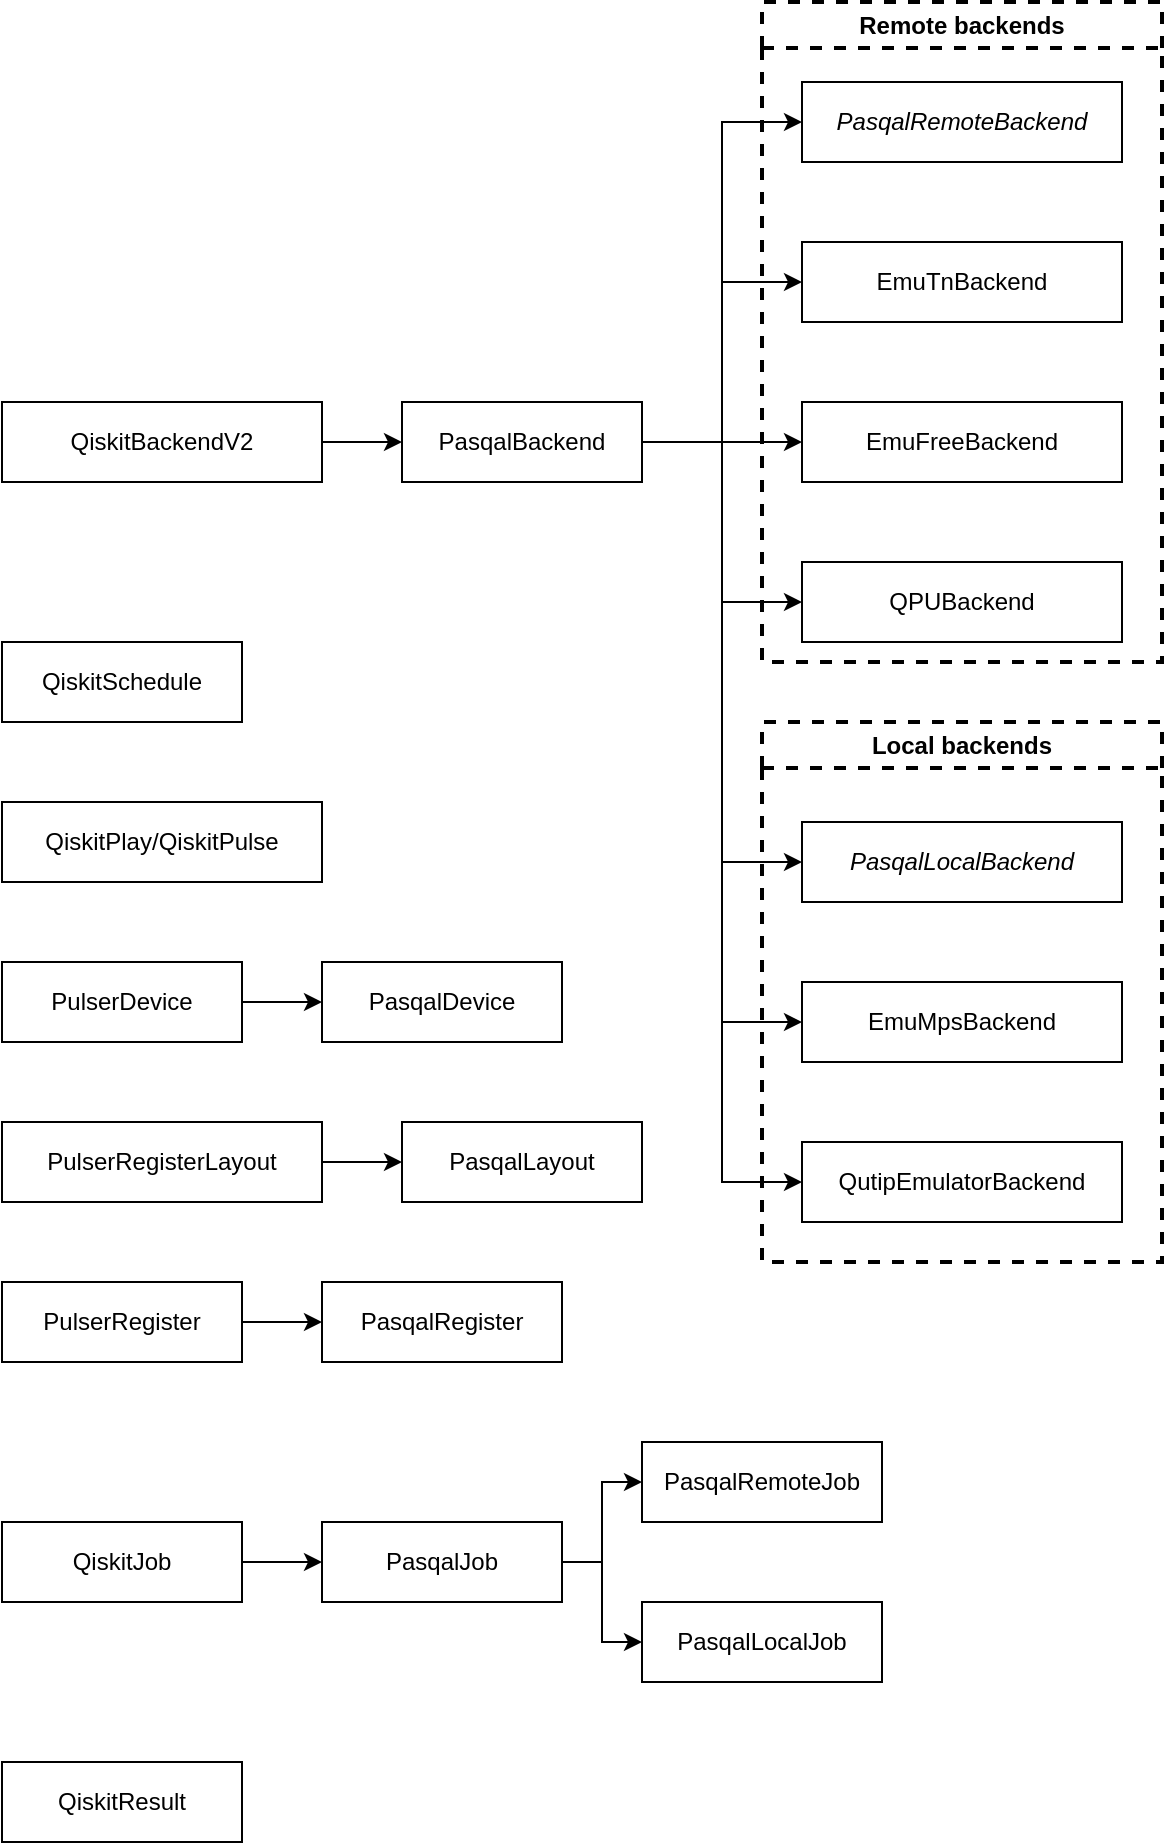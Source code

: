 <mxfile version="26.0.16" pages="5">
  <diagram name="inheritance/classes" id="X4m6LKrLwDku7PwRh3gT">
    <mxGraphModel dx="1383" dy="917" grid="1" gridSize="10" guides="1" tooltips="1" connect="1" arrows="1" fold="1" page="1" pageScale="1" pageWidth="827" pageHeight="1169" math="0" shadow="0">
      <root>
        <mxCell id="0" />
        <mxCell id="1" parent="0" />
        <mxCell id="ynuLZ_yIKiWYvVYC3faM-3" style="edgeStyle=orthogonalEdgeStyle;rounded=0;orthogonalLoop=1;jettySize=auto;html=1;entryX=0;entryY=0.5;entryDx=0;entryDy=0;" parent="1" source="ynuLZ_yIKiWYvVYC3faM-2" target="ynuLZ_yIKiWYvVYC3faM-4" edge="1">
          <mxGeometry relative="1" as="geometry">
            <mxPoint x="260" y="260.0" as="targetPoint" />
          </mxGeometry>
        </mxCell>
        <mxCell id="ynuLZ_yIKiWYvVYC3faM-2" value="QiskitBackendV2" style="rounded=0;whiteSpace=wrap;html=1;" parent="1" vertex="1">
          <mxGeometry x="80" y="240" width="160" height="40" as="geometry" />
        </mxCell>
        <mxCell id="ynuLZ_yIKiWYvVYC3faM-8" style="edgeStyle=orthogonalEdgeStyle;rounded=0;orthogonalLoop=1;jettySize=auto;html=1;entryX=0;entryY=0.5;entryDx=0;entryDy=0;" parent="1" source="ynuLZ_yIKiWYvVYC3faM-4" target="ynuLZ_yIKiWYvVYC3faM-6" edge="1">
          <mxGeometry relative="1" as="geometry" />
        </mxCell>
        <mxCell id="ynuLZ_yIKiWYvVYC3faM-9" style="edgeStyle=orthogonalEdgeStyle;rounded=0;orthogonalLoop=1;jettySize=auto;html=1;entryX=0;entryY=0.5;entryDx=0;entryDy=0;" parent="1" source="ynuLZ_yIKiWYvVYC3faM-4" target="ynuLZ_yIKiWYvVYC3faM-7" edge="1">
          <mxGeometry relative="1" as="geometry" />
        </mxCell>
        <mxCell id="MSX7NVjyZg03QfXRfxgp-6" style="edgeStyle=orthogonalEdgeStyle;rounded=0;orthogonalLoop=1;jettySize=auto;html=1;entryX=0;entryY=0.5;entryDx=0;entryDy=0;" edge="1" parent="1" source="ynuLZ_yIKiWYvVYC3faM-4" target="MSX7NVjyZg03QfXRfxgp-1">
          <mxGeometry relative="1" as="geometry" />
        </mxCell>
        <mxCell id="MSX7NVjyZg03QfXRfxgp-7" style="edgeStyle=orthogonalEdgeStyle;rounded=0;orthogonalLoop=1;jettySize=auto;html=1;entryX=0;entryY=0.5;entryDx=0;entryDy=0;" edge="1" parent="1" source="ynuLZ_yIKiWYvVYC3faM-4" target="MSX7NVjyZg03QfXRfxgp-3">
          <mxGeometry relative="1" as="geometry" />
        </mxCell>
        <mxCell id="MSX7NVjyZg03QfXRfxgp-8" style="edgeStyle=orthogonalEdgeStyle;rounded=0;orthogonalLoop=1;jettySize=auto;html=1;entryX=0;entryY=0.5;entryDx=0;entryDy=0;" edge="1" parent="1" source="ynuLZ_yIKiWYvVYC3faM-4" target="MSX7NVjyZg03QfXRfxgp-5">
          <mxGeometry relative="1" as="geometry" />
        </mxCell>
        <mxCell id="MSX7NVjyZg03QfXRfxgp-12" style="edgeStyle=orthogonalEdgeStyle;rounded=0;orthogonalLoop=1;jettySize=auto;html=1;exitX=1;exitY=0.5;exitDx=0;exitDy=0;entryX=0;entryY=0.5;entryDx=0;entryDy=0;" edge="1" parent="1" source="ynuLZ_yIKiWYvVYC3faM-4" target="ynuLZ_yIKiWYvVYC3faM-13">
          <mxGeometry relative="1" as="geometry" />
        </mxCell>
        <mxCell id="MSX7NVjyZg03QfXRfxgp-13" style="edgeStyle=orthogonalEdgeStyle;rounded=0;orthogonalLoop=1;jettySize=auto;html=1;entryX=0;entryY=0.5;entryDx=0;entryDy=0;" edge="1" parent="1" source="ynuLZ_yIKiWYvVYC3faM-4" target="ynuLZ_yIKiWYvVYC3faM-10">
          <mxGeometry relative="1" as="geometry" />
        </mxCell>
        <mxCell id="ynuLZ_yIKiWYvVYC3faM-4" value="PasqalBackend" style="whiteSpace=wrap;html=1;" parent="1" vertex="1">
          <mxGeometry x="280" y="240" width="120" height="40" as="geometry" />
        </mxCell>
        <mxCell id="mWA0IU9nGoGyT0TrNKWU-1" value="PasqalDevice" style="whiteSpace=wrap;html=1;" parent="1" vertex="1">
          <mxGeometry x="240" y="520" width="120" height="40" as="geometry" />
        </mxCell>
        <mxCell id="mWA0IU9nGoGyT0TrNKWU-2" value="PasqalLayout" style="whiteSpace=wrap;html=1;" parent="1" vertex="1">
          <mxGeometry x="280" y="600" width="120" height="40" as="geometry" />
        </mxCell>
        <mxCell id="mWA0IU9nGoGyT0TrNKWU-3" value="PasqalRegister" style="whiteSpace=wrap;html=1;" parent="1" vertex="1">
          <mxGeometry x="240" y="680" width="120" height="40" as="geometry" />
        </mxCell>
        <mxCell id="mWA0IU9nGoGyT0TrNKWU-4" value="QiskitSchedule" style="whiteSpace=wrap;html=1;" parent="1" vertex="1">
          <mxGeometry x="80" y="360" width="120" height="40" as="geometry" />
        </mxCell>
        <mxCell id="mWA0IU9nGoGyT0TrNKWU-5" value="QiskitPlay/QiskitPulse" style="whiteSpace=wrap;html=1;" parent="1" vertex="1">
          <mxGeometry x="80" y="440" width="160" height="40" as="geometry" />
        </mxCell>
        <mxCell id="iqXbD9ipRrFFd5o-tt8E-12" style="edgeStyle=orthogonalEdgeStyle;rounded=0;orthogonalLoop=1;jettySize=auto;html=1;entryX=0;entryY=0.5;entryDx=0;entryDy=0;fontFamily=Helvetica;fontSize=12;fontColor=default;fontStyle=0;" parent="1" source="H8I6yOq2aHhB6DYHVT-8-1" target="iqXbD9ipRrFFd5o-tt8E-11" edge="1">
          <mxGeometry relative="1" as="geometry" />
        </mxCell>
        <mxCell id="iqXbD9ipRrFFd5o-tt8E-13" style="edgeStyle=orthogonalEdgeStyle;rounded=0;orthogonalLoop=1;jettySize=auto;html=1;entryX=0;entryY=0.5;entryDx=0;entryDy=0;fontFamily=Helvetica;fontSize=12;fontColor=default;fontStyle=0;" parent="1" source="H8I6yOq2aHhB6DYHVT-8-1" target="iqXbD9ipRrFFd5o-tt8E-10" edge="1">
          <mxGeometry relative="1" as="geometry" />
        </mxCell>
        <mxCell id="H8I6yOq2aHhB6DYHVT-8-1" value="PasqalJob" style="whiteSpace=wrap;html=1;strokeColor=default;align=center;verticalAlign=middle;fontFamily=Helvetica;fontSize=12;fontColor=default;fontStyle=0;fillColor=default;" parent="1" vertex="1">
          <mxGeometry x="240" y="800" width="120" height="40" as="geometry" />
        </mxCell>
        <mxCell id="iqXbD9ipRrFFd5o-tt8E-2" style="edgeStyle=orthogonalEdgeStyle;rounded=0;orthogonalLoop=1;jettySize=auto;html=1;entryX=0;entryY=0.5;entryDx=0;entryDy=0;fontFamily=Helvetica;fontSize=12;fontColor=default;fontStyle=0;" parent="1" source="iqXbD9ipRrFFd5o-tt8E-1" target="mWA0IU9nGoGyT0TrNKWU-1" edge="1">
          <mxGeometry relative="1" as="geometry" />
        </mxCell>
        <mxCell id="iqXbD9ipRrFFd5o-tt8E-1" value="PulserDevice" style="whiteSpace=wrap;html=1;strokeColor=default;align=center;verticalAlign=middle;fontFamily=Helvetica;fontSize=12;fontColor=default;fontStyle=0;fillColor=default;" parent="1" vertex="1">
          <mxGeometry x="80" y="520" width="120" height="40" as="geometry" />
        </mxCell>
        <mxCell id="iqXbD9ipRrFFd5o-tt8E-4" style="edgeStyle=orthogonalEdgeStyle;rounded=0;orthogonalLoop=1;jettySize=auto;html=1;entryX=0;entryY=0.5;entryDx=0;entryDy=0;fontFamily=Helvetica;fontSize=12;fontColor=default;fontStyle=0;" parent="1" source="iqXbD9ipRrFFd5o-tt8E-3" target="mWA0IU9nGoGyT0TrNKWU-2" edge="1">
          <mxGeometry relative="1" as="geometry" />
        </mxCell>
        <mxCell id="iqXbD9ipRrFFd5o-tt8E-3" value="PulserRegisterLayout" style="whiteSpace=wrap;html=1;strokeColor=default;align=center;verticalAlign=middle;fontFamily=Helvetica;fontSize=12;fontColor=default;fontStyle=0;fillColor=default;" parent="1" vertex="1">
          <mxGeometry x="80" y="600" width="160" height="40" as="geometry" />
        </mxCell>
        <mxCell id="iqXbD9ipRrFFd5o-tt8E-6" style="edgeStyle=orthogonalEdgeStyle;rounded=0;orthogonalLoop=1;jettySize=auto;html=1;entryX=0;entryY=0.5;entryDx=0;entryDy=0;fontFamily=Helvetica;fontSize=12;fontColor=default;fontStyle=0;" parent="1" source="iqXbD9ipRrFFd5o-tt8E-5" target="mWA0IU9nGoGyT0TrNKWU-3" edge="1">
          <mxGeometry relative="1" as="geometry" />
        </mxCell>
        <mxCell id="iqXbD9ipRrFFd5o-tt8E-5" value="PulserRegister" style="whiteSpace=wrap;html=1;strokeColor=default;align=center;verticalAlign=middle;fontFamily=Helvetica;fontSize=12;fontColor=default;fontStyle=0;fillColor=default;" parent="1" vertex="1">
          <mxGeometry x="80" y="680" width="120" height="40" as="geometry" />
        </mxCell>
        <mxCell id="iqXbD9ipRrFFd5o-tt8E-8" style="edgeStyle=orthogonalEdgeStyle;rounded=0;orthogonalLoop=1;jettySize=auto;html=1;entryX=0;entryY=0.5;entryDx=0;entryDy=0;fontFamily=Helvetica;fontSize=12;fontColor=default;fontStyle=0;" parent="1" source="iqXbD9ipRrFFd5o-tt8E-7" target="H8I6yOq2aHhB6DYHVT-8-1" edge="1">
          <mxGeometry relative="1" as="geometry" />
        </mxCell>
        <mxCell id="iqXbD9ipRrFFd5o-tt8E-7" value="QiskitJob" style="whiteSpace=wrap;html=1;strokeColor=default;align=center;verticalAlign=middle;fontFamily=Helvetica;fontSize=12;fontColor=default;fontStyle=0;fillColor=default;" parent="1" vertex="1">
          <mxGeometry x="80" y="800" width="120" height="40" as="geometry" />
        </mxCell>
        <mxCell id="iqXbD9ipRrFFd5o-tt8E-9" value="QiskitResult" style="whiteSpace=wrap;html=1;strokeColor=default;align=center;verticalAlign=middle;fontFamily=Helvetica;fontSize=12;fontColor=default;fontStyle=0;fillColor=default;" parent="1" vertex="1">
          <mxGeometry x="80" y="920" width="120" height="40" as="geometry" />
        </mxCell>
        <mxCell id="iqXbD9ipRrFFd5o-tt8E-10" value="PasqalLocalJob" style="whiteSpace=wrap;html=1;strokeColor=default;align=center;verticalAlign=middle;fontFamily=Helvetica;fontSize=12;fontColor=default;fontStyle=0;fillColor=default;" parent="1" vertex="1">
          <mxGeometry x="400" y="840" width="120" height="40" as="geometry" />
        </mxCell>
        <mxCell id="iqXbD9ipRrFFd5o-tt8E-11" value="PasqalRemoteJob" style="whiteSpace=wrap;html=1;strokeColor=default;align=center;verticalAlign=middle;fontFamily=Helvetica;fontSize=12;fontColor=default;fontStyle=0;fillColor=default;" parent="1" vertex="1">
          <mxGeometry x="400" y="760" width="120" height="40" as="geometry" />
        </mxCell>
        <mxCell id="MSX7NVjyZg03QfXRfxgp-10" value="Remote backends" style="swimlane;whiteSpace=wrap;html=1;dashed=1;strokeWidth=2;" vertex="1" parent="1">
          <mxGeometry x="460" y="40" width="200" height="330" as="geometry" />
        </mxCell>
        <mxCell id="ynuLZ_yIKiWYvVYC3faM-6" value="&lt;i&gt;PasqalRemoteBackend&lt;/i&gt;" style="whiteSpace=wrap;html=1;" parent="MSX7NVjyZg03QfXRfxgp-10" vertex="1">
          <mxGeometry x="20" y="40" width="160" height="40" as="geometry" />
        </mxCell>
        <mxCell id="MSX7NVjyZg03QfXRfxgp-1" value="EmuTnBackend" style="whiteSpace=wrap;html=1;" vertex="1" parent="MSX7NVjyZg03QfXRfxgp-10">
          <mxGeometry x="20" y="120" width="160" height="40" as="geometry" />
        </mxCell>
        <mxCell id="MSX7NVjyZg03QfXRfxgp-3" value="EmuFreeBackend" style="whiteSpace=wrap;html=1;" vertex="1" parent="MSX7NVjyZg03QfXRfxgp-10">
          <mxGeometry x="20" y="200" width="160" height="40" as="geometry" />
        </mxCell>
        <mxCell id="MSX7NVjyZg03QfXRfxgp-5" value="QPUBackend" style="whiteSpace=wrap;html=1;" vertex="1" parent="MSX7NVjyZg03QfXRfxgp-10">
          <mxGeometry x="20" y="280" width="160" height="40" as="geometry" />
        </mxCell>
        <mxCell id="MSX7NVjyZg03QfXRfxgp-11" value="Local backends" style="swimlane;whiteSpace=wrap;html=1;fillColor=none;dashed=1;strokeWidth=2;" vertex="1" parent="1">
          <mxGeometry x="460" y="400" width="200" height="270" as="geometry" />
        </mxCell>
        <mxCell id="ynuLZ_yIKiWYvVYC3faM-7" value="&lt;i&gt;PasqalLocalBackend&lt;/i&gt;" style="whiteSpace=wrap;html=1;" parent="MSX7NVjyZg03QfXRfxgp-11" vertex="1">
          <mxGeometry x="20" y="50" width="160" height="40" as="geometry" />
        </mxCell>
        <mxCell id="ynuLZ_yIKiWYvVYC3faM-10" value="QutipEmulatorBackend" style="whiteSpace=wrap;html=1;" parent="MSX7NVjyZg03QfXRfxgp-11" vertex="1">
          <mxGeometry x="20" y="210" width="160" height="40" as="geometry" />
        </mxCell>
        <mxCell id="ynuLZ_yIKiWYvVYC3faM-13" value="EmuMpsBackend" style="whiteSpace=wrap;html=1;" parent="MSX7NVjyZg03QfXRfxgp-11" vertex="1">
          <mxGeometry x="20" y="130" width="160" height="40" as="geometry" />
        </mxCell>
      </root>
    </mxGraphModel>
  </diagram>
  <diagram id="MB6Q9WGUXujoVHWANoE3" name="PasqalBackend structure">
    <mxGraphModel dx="848" dy="562" grid="1" gridSize="10" guides="1" tooltips="1" connect="1" arrows="1" fold="1" page="1" pageScale="1" pageWidth="827" pageHeight="1169" math="0" shadow="0">
      <root>
        <mxCell id="0" />
        <mxCell id="1" parent="0" />
        <mxCell id="af0SoJfA3AKH5cwj0E5H-1" value="PasqalBackend" style="swimlane;fontStyle=0;childLayout=stackLayout;horizontal=1;startSize=26;horizontalStack=0;resizeParent=1;resizeParentMax=0;resizeLast=0;collapsible=1;marginBottom=0;html=1;" vertex="1" parent="1">
          <mxGeometry x="40" y="200" width="140" height="104" as="geometry" />
        </mxCell>
        <mxCell id="af0SoJfA3AKH5cwj0E5H-4" value="args" style="text;strokeColor=none;fillColor=none;align=left;verticalAlign=top;spacingLeft=4;spacingRight=4;overflow=hidden;rotatable=0;points=[[0,0.5],[1,0.5]];portConstraint=eastwest;whiteSpace=wrap;html=1;" vertex="1" parent="af0SoJfA3AKH5cwj0E5H-1">
          <mxGeometry y="26" width="140" height="26" as="geometry" />
        </mxCell>
        <mxCell id="af0SoJfA3AKH5cwj0E5H-2" value="attributes" style="text;strokeColor=none;fillColor=none;align=left;verticalAlign=top;spacingLeft=4;spacingRight=4;overflow=hidden;rotatable=0;points=[[0,0.5],[1,0.5]];portConstraint=eastwest;whiteSpace=wrap;html=1;" vertex="1" parent="af0SoJfA3AKH5cwj0E5H-1">
          <mxGeometry y="52" width="140" height="26" as="geometry" />
        </mxCell>
        <mxCell id="af0SoJfA3AKH5cwj0E5H-3" value="methods" style="text;strokeColor=none;fillColor=none;align=left;verticalAlign=top;spacingLeft=4;spacingRight=4;overflow=hidden;rotatable=0;points=[[0,0.5],[1,0.5]];portConstraint=eastwest;whiteSpace=wrap;html=1;" vertex="1" parent="af0SoJfA3AKH5cwj0E5H-1">
          <mxGeometry y="78" width="140" height="26" as="geometry" />
        </mxCell>
        <mxCell id="af0SoJfA3AKH5cwj0E5H-5" value="methods" style="swimlane;fontStyle=0;childLayout=stackLayout;horizontal=1;startSize=26;horizontalStack=0;resizeParent=1;resizeParentMax=0;resizeLast=0;collapsible=1;marginBottom=0;html=1;" vertex="1" parent="1">
          <mxGeometry x="130" y="550" width="140" height="78" as="geometry" />
        </mxCell>
        <mxCell id="af0SoJfA3AKH5cwj0E5H-6" value="device: PasqalDevice" style="text;strokeColor=none;fillColor=none;align=left;verticalAlign=top;spacingLeft=4;spacingRight=4;overflow=hidden;rotatable=0;points=[[0,0.5],[1,0.5]];portConstraint=eastwest;whiteSpace=wrap;html=1;" vertex="1" parent="af0SoJfA3AKH5cwj0E5H-5">
          <mxGeometry y="26" width="140" height="26" as="geometry" />
        </mxCell>
        <mxCell id="af0SoJfA3AKH5cwj0E5H-7" value="run: PasqalJob" style="text;strokeColor=none;fillColor=none;align=left;verticalAlign=top;spacingLeft=4;spacingRight=4;overflow=hidden;rotatable=0;points=[[0,0.5],[1,0.5]];portConstraint=eastwest;whiteSpace=wrap;html=1;" vertex="1" parent="af0SoJfA3AKH5cwj0E5H-5">
          <mxGeometry y="52" width="140" height="26" as="geometry" />
        </mxCell>
        <mxCell id="af0SoJfA3AKH5cwj0E5H-9" style="edgeStyle=orthogonalEdgeStyle;rounded=0;orthogonalLoop=1;jettySize=auto;html=1;entryX=0.5;entryY=0;entryDx=0;entryDy=0;" edge="1" parent="1" source="af0SoJfA3AKH5cwj0E5H-3" target="af0SoJfA3AKH5cwj0E5H-5">
          <mxGeometry relative="1" as="geometry" />
        </mxCell>
        <mxCell id="af0SoJfA3AKH5cwj0E5H-10" value="attributes" style="swimlane;fontStyle=0;childLayout=stackLayout;horizontal=1;startSize=26;horizontalStack=0;resizeParent=1;resizeParentMax=0;resizeLast=0;collapsible=1;marginBottom=0;html=1;" vertex="1" parent="1">
          <mxGeometry x="280" y="400" width="160" height="130" as="geometry" />
        </mxCell>
        <mxCell id="af0SoJfA3AKH5cwj0E5H-11" value="_device: PasqalDevice" style="text;strokeColor=none;fillColor=none;align=left;verticalAlign=top;spacingLeft=4;spacingRight=4;overflow=hidden;rotatable=0;points=[[0,0.5],[1,0.5]];portConstraint=eastwest;whiteSpace=wrap;html=1;" vertex="1" parent="af0SoJfA3AKH5cwj0E5H-10">
          <mxGeometry y="26" width="160" height="26" as="geometry" />
        </mxCell>
        <mxCell id="af0SoJfA3AKH5cwj0E5H-12" value="_layout: PasqalLayout" style="text;strokeColor=none;fillColor=none;align=left;verticalAlign=top;spacingLeft=4;spacingRight=4;overflow=hidden;rotatable=0;points=[[0,0.5],[1,0.5]];portConstraint=eastwest;whiteSpace=wrap;html=1;" vertex="1" parent="af0SoJfA3AKH5cwj0E5H-10">
          <mxGeometry y="52" width="160" height="26" as="geometry" />
        </mxCell>
        <mxCell id="af0SoJfA3AKH5cwj0E5H-13" value="name: str" style="text;strokeColor=none;fillColor=none;align=left;verticalAlign=top;spacingLeft=4;spacingRight=4;overflow=hidden;rotatable=0;points=[[0,0.5],[1,0.5]];portConstraint=eastwest;whiteSpace=wrap;html=1;" vertex="1" parent="af0SoJfA3AKH5cwj0E5H-10">
          <mxGeometry y="78" width="160" height="26" as="geometry" />
        </mxCell>
        <mxCell id="af0SoJfA3AKH5cwj0E5H-34" value="backend: str" style="text;strokeColor=none;fillColor=none;align=left;verticalAlign=top;spacingLeft=4;spacingRight=4;overflow=hidden;rotatable=0;points=[[0,0.5],[1,0.5]];portConstraint=eastwest;whiteSpace=wrap;html=1;" vertex="1" parent="af0SoJfA3AKH5cwj0E5H-10">
          <mxGeometry y="104" width="160" height="26" as="geometry" />
        </mxCell>
        <mxCell id="af0SoJfA3AKH5cwj0E5H-18" style="edgeStyle=orthogonalEdgeStyle;rounded=0;orthogonalLoop=1;jettySize=auto;html=1;entryX=0.5;entryY=0;entryDx=0;entryDy=0;fontFamily=Helvetica;fontSize=12;fontColor=default;fontStyle=0;" edge="1" parent="1" source="af0SoJfA3AKH5cwj0E5H-2" target="af0SoJfA3AKH5cwj0E5H-10">
          <mxGeometry relative="1" as="geometry" />
        </mxCell>
        <mxCell id="af0SoJfA3AKH5cwj0E5H-19" value="args" style="swimlane;fontStyle=0;childLayout=stackLayout;horizontal=1;startSize=26;horizontalStack=0;resizeParent=1;resizeParentMax=0;resizeLast=0;collapsible=1;marginBottom=0;html=1;" vertex="1" parent="1">
          <mxGeometry x="440" y="282" width="160" height="104" as="geometry" />
        </mxCell>
        <mxCell id="af0SoJfA3AKH5cwj0E5H-20" value="layout: PasqalLayout" style="text;strokeColor=none;fillColor=none;align=left;verticalAlign=top;spacingLeft=4;spacingRight=4;overflow=hidden;rotatable=0;points=[[0,0.5],[1,0.5]];portConstraint=eastwest;whiteSpace=wrap;html=1;" vertex="1" parent="af0SoJfA3AKH5cwj0E5H-19">
          <mxGeometry y="26" width="160" height="26" as="geometry" />
        </mxCell>
        <mxCell id="af0SoJfA3AKH5cwj0E5H-21" value="device: PasqalDevice" style="text;strokeColor=none;fillColor=none;align=left;verticalAlign=top;spacingLeft=4;spacingRight=4;overflow=hidden;rotatable=0;points=[[0,0.5],[1,0.5]];portConstraint=eastwest;whiteSpace=wrap;html=1;" vertex="1" parent="af0SoJfA3AKH5cwj0E5H-19">
          <mxGeometry y="52" width="160" height="26" as="geometry" />
        </mxCell>
        <mxCell id="af0SoJfA3AKH5cwj0E5H-33" value="backend: str" style="text;strokeColor=none;fillColor=none;align=left;verticalAlign=top;spacingLeft=4;spacingRight=4;overflow=hidden;rotatable=0;points=[[0,0.5],[1,0.5]];portConstraint=eastwest;whiteSpace=wrap;html=1;" vertex="1" parent="af0SoJfA3AKH5cwj0E5H-19">
          <mxGeometry y="78" width="160" height="26" as="geometry" />
        </mxCell>
        <mxCell id="af0SoJfA3AKH5cwj0E5H-23" style="edgeStyle=orthogonalEdgeStyle;rounded=0;orthogonalLoop=1;jettySize=auto;html=1;entryX=0.5;entryY=0;entryDx=0;entryDy=0;fontFamily=Helvetica;fontSize=12;fontColor=default;fontStyle=0;" edge="1" parent="1" source="af0SoJfA3AKH5cwj0E5H-4" target="af0SoJfA3AKH5cwj0E5H-19">
          <mxGeometry relative="1" as="geometry" />
        </mxCell>
        <mxCell id="af0SoJfA3AKH5cwj0E5H-24" value="args" style="swimlane;fontStyle=0;childLayout=stackLayout;horizontal=1;startSize=26;horizontalStack=0;resizeParent=1;resizeParentMax=0;resizeLast=0;collapsible=1;marginBottom=0;html=1;" vertex="1" parent="1">
          <mxGeometry x="290" y="640" width="400" height="78" as="geometry" />
        </mxCell>
        <mxCell id="af0SoJfA3AKH5cwj0E5H-25" value="run_input: QiskitQuantumCircuit | QiskitSchedule | QiskitScheduleBlock" style="text;strokeColor=none;fillColor=none;align=left;verticalAlign=top;spacingLeft=4;spacingRight=4;overflow=hidden;rotatable=0;points=[[0,0.5],[1,0.5]];portConstraint=eastwest;whiteSpace=wrap;html=1;" vertex="1" parent="af0SoJfA3AKH5cwj0E5H-24">
          <mxGeometry y="26" width="400" height="26" as="geometry" />
        </mxCell>
        <mxCell id="af0SoJfA3AKH5cwj0E5H-28" value="register: PasqalRegister" style="text;strokeColor=none;fillColor=none;align=left;verticalAlign=top;spacingLeft=4;spacingRight=4;overflow=hidden;rotatable=0;points=[[0,0.5],[1,0.5]];portConstraint=eastwest;whiteSpace=wrap;html=1;" vertex="1" parent="af0SoJfA3AKH5cwj0E5H-24">
          <mxGeometry y="52" width="400" height="26" as="geometry" />
        </mxCell>
        <mxCell id="af0SoJfA3AKH5cwj0E5H-30" style="edgeStyle=orthogonalEdgeStyle;rounded=0;orthogonalLoop=1;jettySize=auto;html=1;entryX=0.5;entryY=0;entryDx=0;entryDy=0;fontFamily=Helvetica;fontSize=12;fontColor=default;fontStyle=0;" edge="1" parent="1" source="af0SoJfA3AKH5cwj0E5H-7" target="af0SoJfA3AKH5cwj0E5H-24">
          <mxGeometry relative="1" as="geometry" />
        </mxCell>
        <mxCell id="af0SoJfA3AKH5cwj0E5H-32" value="&lt;h1 style=&quot;margin-top: 0px;&quot;&gt;PasqalBackend&lt;/h1&gt;&lt;p&gt;Defines PasqalBackend class structure&lt;/p&gt;" style="text;html=1;whiteSpace=wrap;overflow=hidden;rounded=0;fontFamily=Helvetica;fontSize=12;fontColor=default;fontStyle=0;" vertex="1" parent="1">
          <mxGeometry x="40" y="40" width="240" height="120" as="geometry" />
        </mxCell>
      </root>
    </mxGraphModel>
  </diagram>
  <diagram id="9DvkTdYDK_hXoEfJ7Mpa" name="activity diagram (core)">
    <mxGraphModel dx="1314" dy="871" grid="1" gridSize="10" guides="1" tooltips="1" connect="1" arrows="1" fold="1" page="1" pageScale="1" pageWidth="827" pageHeight="1169" math="0" shadow="0">
      <root>
        <mxCell id="0" />
        <mxCell id="1" parent="0" />
        <mxCell id="NhLIoWsZ-rhti_d10mlp-3" value="user" style="shape=umlActor;verticalLabelPosition=bottom;verticalAlign=top;html=1;strokeColor=default;align=center;fontFamily=Helvetica;fontSize=12;fontColor=default;fontStyle=0;fillColor=default;" parent="1" vertex="1">
          <mxGeometry x="84.25" y="210" width="30" height="60" as="geometry" />
        </mxCell>
        <mxCell id="s2lIr1NxqmbmZ7W-PM-g-3" value="" style="ellipse;html=1;shape=startState;fillColor=#000000;strokeColor=#ff0000;align=center;verticalAlign=middle;fontFamily=Helvetica;fontSize=12;fontColor=default;fontStyle=0;" parent="1" vertex="1">
          <mxGeometry x="129" y="220" width="30" height="30" as="geometry" />
        </mxCell>
        <mxCell id="s2lIr1NxqmbmZ7W-PM-g-4" value="" style="edgeStyle=orthogonalEdgeStyle;html=1;verticalAlign=bottom;endArrow=open;endSize=8;strokeColor=#ff0000;rounded=0;fontFamily=Helvetica;fontSize=12;fontColor=default;fontStyle=0;entryX=0.5;entryY=0;entryDx=0;entryDy=0;" parent="1" source="s2lIr1NxqmbmZ7W-PM-g-3" target="sWB14MhDj_UWIPNvyOvW-1" edge="1">
          <mxGeometry relative="1" as="geometry">
            <mxPoint x="144" y="290.0" as="targetPoint" />
          </mxGeometry>
        </mxCell>
        <mxCell id="s2lIr1NxqmbmZ7W-PM-g-16" value="" style="rhombus;whiteSpace=wrap;html=1;fontColor=#000000;fillColor=#ffffc0;strokeColor=#ff0000;align=center;verticalAlign=middle;fontFamily=Helvetica;fontSize=12;fontStyle=0;" parent="1" vertex="1">
          <mxGeometry x="103.75" y="1340" width="80" height="40" as="geometry" />
        </mxCell>
        <mxCell id="s2lIr1NxqmbmZ7W-PM-g-17" value="[no QiskitSchedule defined]" style="edgeStyle=orthogonalEdgeStyle;html=1;align=left;verticalAlign=bottom;endArrow=open;endSize=8;strokeColor=#ff0000;rounded=0;fontFamily=Helvetica;fontSize=12;fontColor=default;fontStyle=0;entryX=0;entryY=0.5;entryDx=0;entryDy=0;" parent="1" source="s2lIr1NxqmbmZ7W-PM-g-16" target="s2lIr1NxqmbmZ7W-PM-g-24" edge="1">
          <mxGeometry x="-1" relative="1" as="geometry">
            <mxPoint x="363.75" y="1360" as="targetPoint" />
          </mxGeometry>
        </mxCell>
        <mxCell id="s2lIr1NxqmbmZ7W-PM-g-18" value="[has QiskitSchedule]" style="edgeStyle=orthogonalEdgeStyle;html=1;align=left;verticalAlign=top;endArrow=open;endSize=8;strokeColor=#ff0000;rounded=0;fontFamily=Helvetica;fontSize=12;fontColor=default;fontStyle=0;entryX=0.5;entryY=0;entryDx=0;entryDy=0;" parent="1" source="s2lIr1NxqmbmZ7W-PM-g-16" target="s2lIr1NxqmbmZ7W-PM-g-21" edge="1">
          <mxGeometry x="-1" relative="1" as="geometry">
            <mxPoint x="143.75" y="1420" as="targetPoint" />
          </mxGeometry>
        </mxCell>
        <mxCell id="s2lIr1NxqmbmZ7W-PM-g-19" value="call &lt;font face=&quot;Menlo&quot;&gt;PasqalBackend&lt;/font&gt;&#39;s run method" style="rounded=1;whiteSpace=wrap;html=1;arcSize=40;fontColor=#000000;fillColor=#ffffc0;strokeColor=#ff0000;align=center;verticalAlign=middle;fontFamily=Helvetica;fontSize=12;fontStyle=0;" parent="1" vertex="1">
          <mxGeometry x="43.75" y="1550" width="200" height="40" as="geometry" />
        </mxCell>
        <mxCell id="s2lIr1NxqmbmZ7W-PM-g-20" value="" style="edgeStyle=orthogonalEdgeStyle;html=1;verticalAlign=bottom;endArrow=open;endSize=8;strokeColor=#ff0000;rounded=0;fontFamily=Helvetica;fontSize=12;fontColor=default;fontStyle=0;entryX=0.5;entryY=0;entryDx=0;entryDy=0;" parent="1" source="s2lIr1NxqmbmZ7W-PM-g-19" target="s2lIr1NxqmbmZ7W-PM-g-28" edge="1">
          <mxGeometry relative="1" as="geometry">
            <mxPoint x="-46.25" y="1700" as="targetPoint" />
          </mxGeometry>
        </mxCell>
        <mxCell id="s2lIr1NxqmbmZ7W-PM-g-21" value="" style="rhombus;whiteSpace=wrap;html=1;fontColor=#000000;fillColor=#ffffc0;strokeColor=#ff0000;align=center;verticalAlign=middle;fontFamily=Helvetica;fontSize=12;fontStyle=0;" parent="1" vertex="1">
          <mxGeometry x="103.75" y="1459.96" width="80" height="40" as="geometry" />
        </mxCell>
        <mxCell id="s2lIr1NxqmbmZ7W-PM-g-22" value="[no PasqalRegister defined]" style="edgeStyle=orthogonalEdgeStyle;html=1;align=left;verticalAlign=bottom;endArrow=open;endSize=8;strokeColor=#ff0000;rounded=0;fontFamily=Helvetica;fontSize=12;fontColor=default;fontStyle=0;entryX=0;entryY=0.5;entryDx=0;entryDy=0;" parent="1" source="s2lIr1NxqmbmZ7W-PM-g-21" target="s2lIr1NxqmbmZ7W-PM-g-34" edge="1">
          <mxGeometry x="-1" relative="1" as="geometry">
            <mxPoint x="393.75" y="1479.96" as="targetPoint" />
          </mxGeometry>
        </mxCell>
        <mxCell id="s2lIr1NxqmbmZ7W-PM-g-23" value="[has PasqalRegister]" style="edgeStyle=orthogonalEdgeStyle;html=1;align=left;verticalAlign=top;endArrow=open;endSize=8;strokeColor=#ff0000;rounded=0;fontFamily=Helvetica;fontSize=12;fontColor=default;fontStyle=0;entryX=0.5;entryY=0;entryDx=0;entryDy=0;" parent="1" source="s2lIr1NxqmbmZ7W-PM-g-21" target="s2lIr1NxqmbmZ7W-PM-g-19" edge="1">
          <mxGeometry x="-1" relative="1" as="geometry">
            <mxPoint x="143.75" y="1559.96" as="targetPoint" />
            <mxPoint as="offset" />
          </mxGeometry>
        </mxCell>
        <mxCell id="s2lIr1NxqmbmZ7W-PM-g-24" value="create &lt;font face=&quot;Menlo&quot;&gt;QiskitSchedule&lt;/font&gt;" style="rounded=1;whiteSpace=wrap;html=1;arcSize=40;fontColor=#000000;fillColor=#ffffc0;strokeColor=#ff0000;align=center;verticalAlign=middle;fontFamily=Helvetica;fontSize=12;fontStyle=0;" parent="1" vertex="1">
          <mxGeometry x="483.75" y="1340" width="150" height="40" as="geometry" />
        </mxCell>
        <mxCell id="s2lIr1NxqmbmZ7W-PM-g-25" value="" style="edgeStyle=orthogonalEdgeStyle;html=1;verticalAlign=bottom;endArrow=open;endSize=8;strokeColor=#ff0000;rounded=0;fontFamily=Helvetica;fontSize=12;fontColor=default;fontStyle=0;entryX=1;entryY=0.5;entryDx=0;entryDy=0;" parent="1" source="s2lIr1NxqmbmZ7W-PM-g-24" target="s2lIr1NxqmbmZ7W-PM-g-26" edge="1">
          <mxGeometry relative="1" as="geometry">
            <mxPoint x="563.75" y="1420" as="targetPoint" />
          </mxGeometry>
        </mxCell>
        <mxCell id="s2lIr1NxqmbmZ7W-PM-g-26" value="populate with &lt;font face=&quot;Menlo&quot;&gt;QiskitPlay&lt;/font&gt; pulses" style="rounded=1;whiteSpace=wrap;html=1;arcSize=40;fontColor=#000000;fillColor=#ffffc0;strokeColor=#ff0000;align=center;verticalAlign=middle;fontFamily=Helvetica;fontSize=12;fontStyle=0;" parent="1" vertex="1">
          <mxGeometry x="309.75" y="1270" width="220" height="40" as="geometry" />
        </mxCell>
        <mxCell id="s2lIr1NxqmbmZ7W-PM-g-28" value="receive &lt;font face=&quot;Menlo&quot;&gt;PasqalJob&lt;/font&gt;&lt;font face=&quot;Helvetica&quot;&gt; &lt;/font&gt;&lt;font face=&quot;Helvetica&quot;&gt;result&lt;/font&gt;" style="rounded=1;whiteSpace=wrap;html=1;arcSize=40;fontColor=#000000;fillColor=#ffffc0;strokeColor=#ff0000;align=center;verticalAlign=middle;fontFamily=Helvetica;fontSize=12;fontStyle=0;" parent="1" vertex="1">
          <mxGeometry x="63.75" y="1625.02" width="160" height="40" as="geometry" />
        </mxCell>
        <mxCell id="s2lIr1NxqmbmZ7W-PM-g-29" value="" style="edgeStyle=orthogonalEdgeStyle;html=1;verticalAlign=bottom;endArrow=open;endSize=8;strokeColor=#ff0000;rounded=0;fontFamily=Helvetica;fontSize=12;fontColor=default;fontStyle=0;entryX=0.5;entryY=0;entryDx=0;entryDy=0;" parent="1" source="s2lIr1NxqmbmZ7W-PM-g-28" target="s2lIr1NxqmbmZ7W-PM-g-30" edge="1">
          <mxGeometry relative="1" as="geometry">
            <mxPoint x="68.75" y="1790" as="targetPoint" />
          </mxGeometry>
        </mxCell>
        <mxCell id="s2lIr1NxqmbmZ7W-PM-g-30" value="" style="ellipse;html=1;shape=endState;fillColor=#000000;strokeColor=#ff0000;align=center;verticalAlign=middle;fontFamily=Helvetica;fontSize=12;fontColor=default;fontStyle=0;" parent="1" vertex="1">
          <mxGeometry x="128.75" y="1710" width="30" height="30" as="geometry" />
        </mxCell>
        <mxCell id="s2lIr1NxqmbmZ7W-PM-g-32" value="define &lt;font face=&quot;Menlo&quot;&gt;PasqalRegister&lt;/font&gt;" style="rounded=1;whiteSpace=wrap;html=1;arcSize=40;fontColor=#000000;fillColor=#ffffc0;strokeColor=#ff0000;align=center;verticalAlign=middle;fontFamily=Helvetica;fontSize=12;fontStyle=0;" parent="1" vertex="1">
          <mxGeometry x="363.75" y="1689" width="160" height="40" as="geometry" />
        </mxCell>
        <mxCell id="s2lIr1NxqmbmZ7W-PM-g-33" value="" style="edgeStyle=orthogonalEdgeStyle;html=1;verticalAlign=bottom;endArrow=open;endSize=8;strokeColor=#ff0000;rounded=0;fontFamily=Helvetica;fontSize=12;fontColor=default;fontStyle=0;exitX=0;exitY=0.5;exitDx=0;exitDy=0;jumpStyle=arc;entryX=0.5;entryY=0;entryDx=0;entryDy=0;" parent="1" source="s2lIr1NxqmbmZ7W-PM-g-32" target="s2lIr1NxqmbmZ7W-PM-g-21" edge="1">
          <mxGeometry relative="1" as="geometry">
            <mxPoint x="343.75" y="1379.96" as="targetPoint" />
            <Array as="points">
              <mxPoint x="343.5" y="1709" />
              <mxPoint x="343.5" y="1420" />
              <mxPoint x="143.5" y="1420" />
            </Array>
          </mxGeometry>
        </mxCell>
        <mxCell id="s2lIr1NxqmbmZ7W-PM-g-34" value="" style="rhombus;whiteSpace=wrap;html=1;fontColor=#000000;fillColor=#ffffc0;strokeColor=#ff0000;align=center;verticalAlign=middle;fontFamily=Helvetica;fontSize=12;fontStyle=0;" parent="1" vertex="1">
          <mxGeometry x="403.75" y="1459.96" width="80" height="40" as="geometry" />
        </mxCell>
        <mxCell id="s2lIr1NxqmbmZ7W-PM-g-35" value="[no coords info]" style="edgeStyle=orthogonalEdgeStyle;html=1;align=left;verticalAlign=bottom;endArrow=open;endSize=8;strokeColor=#ff0000;rounded=0;fontFamily=Helvetica;fontSize=12;fontColor=default;fontStyle=0;entryX=0;entryY=0.5;entryDx=0;entryDy=0;" parent="1" source="s2lIr1NxqmbmZ7W-PM-g-34" target="s2lIr1NxqmbmZ7W-PM-g-39" edge="1">
          <mxGeometry x="-1" relative="1" as="geometry">
            <mxPoint x="583.75" y="1479.96" as="targetPoint" />
            <mxPoint as="offset" />
          </mxGeometry>
        </mxCell>
        <mxCell id="s2lIr1NxqmbmZ7W-PM-g-36" value="[has coords info]" style="edgeStyle=orthogonalEdgeStyle;html=1;align=left;verticalAlign=top;endArrow=open;endSize=8;strokeColor=#ff0000;rounded=0;fontFamily=Helvetica;fontSize=12;fontColor=default;fontStyle=0;entryX=0.5;entryY=0;entryDx=0;entryDy=0;" parent="1" source="s2lIr1NxqmbmZ7W-PM-g-34" target="s2lIr1NxqmbmZ7W-PM-g-45" edge="1">
          <mxGeometry x="-1" relative="1" as="geometry">
            <mxPoint x="443.75" y="1559.96" as="targetPoint" />
          </mxGeometry>
        </mxCell>
        <mxCell id="s2lIr1NxqmbmZ7W-PM-g-39" value="get register from layout &lt;font face=&quot;Menlo&quot;&gt;&amp;lt;SpecialLayout&amp;gt;.&amp;lt;lattice type&amp;gt;_register&lt;/font&gt; method" style="rounded=1;whiteSpace=wrap;html=1;arcSize=40;fontColor=#000000;fillColor=#ffffc0;strokeColor=#ff0000;align=center;verticalAlign=middle;fontFamily=Helvetica;fontSize=12;fontStyle=0;" parent="1" vertex="1">
          <mxGeometry x="583.75" y="1444.94" width="200" height="70.04" as="geometry" />
        </mxCell>
        <mxCell id="s2lIr1NxqmbmZ7W-PM-g-42" value="" style="edgeStyle=orthogonalEdgeStyle;html=1;verticalAlign=bottom;endArrow=open;endSize=8;strokeColor=#ff0000;rounded=0;fontFamily=Helvetica;fontSize=12;fontColor=default;fontStyle=0;exitX=0.5;exitY=0;exitDx=0;exitDy=0;entryX=0.5;entryY=0;entryDx=0;entryDy=0;" parent="1" source="s2lIr1NxqmbmZ7W-PM-g-39" target="s2lIr1NxqmbmZ7W-PM-g-21" edge="1">
          <mxGeometry relative="1" as="geometry">
            <mxPoint x="653.75" y="1609.96" as="targetPoint" />
            <mxPoint x="673.75" y="1549.96" as="sourcePoint" />
            <Array as="points">
              <mxPoint x="668.75" y="1419.96" />
              <mxPoint x="143.75" y="1419.96" />
            </Array>
          </mxGeometry>
        </mxCell>
        <mxCell id="s2lIr1NxqmbmZ7W-PM-g-43" value="get register from layout&#39;s &lt;font face=&quot;Menlo&quot;&gt;get_traps_from_coordinates&lt;/font&gt; method" style="rounded=1;whiteSpace=wrap;html=1;arcSize=40;fontColor=#000000;fillColor=#ffffc0;strokeColor=#ff0000;align=center;verticalAlign=middle;fontFamily=Helvetica;fontSize=12;fontStyle=0;" parent="1" vertex="1">
          <mxGeometry x="563.75" y="1584.94" width="210" height="70.04" as="geometry" />
        </mxCell>
        <mxCell id="s2lIr1NxqmbmZ7W-PM-g-45" value="" style="rhombus;whiteSpace=wrap;html=1;fontColor=#000000;fillColor=#ffffc0;strokeColor=#ff0000;align=center;verticalAlign=middle;fontFamily=Helvetica;fontSize=12;fontStyle=0;" parent="1" vertex="1">
          <mxGeometry x="403.75" y="1599.96" width="80" height="40" as="geometry" />
        </mxCell>
        <mxCell id="s2lIr1NxqmbmZ7W-PM-g-46" value="[no trap ID]" style="edgeStyle=orthogonalEdgeStyle;html=1;align=left;verticalAlign=bottom;endArrow=open;endSize=8;strokeColor=#ff0000;rounded=0;fontFamily=Helvetica;fontSize=12;fontColor=default;fontStyle=0;entryX=0;entryY=0.5;entryDx=0;entryDy=0;" parent="1" source="s2lIr1NxqmbmZ7W-PM-g-45" target="s2lIr1NxqmbmZ7W-PM-g-43" edge="1">
          <mxGeometry x="-1" relative="1" as="geometry">
            <mxPoint x="583.75" y="1619.96" as="targetPoint" />
          </mxGeometry>
        </mxCell>
        <mxCell id="s2lIr1NxqmbmZ7W-PM-g-47" value="[has trap ID]" style="edgeStyle=orthogonalEdgeStyle;html=1;align=left;verticalAlign=top;endArrow=open;endSize=8;strokeColor=#ff0000;rounded=0;fontFamily=Helvetica;fontSize=12;fontColor=default;fontStyle=0;entryX=0.5;entryY=0;entryDx=0;entryDy=0;" parent="1" source="s2lIr1NxqmbmZ7W-PM-g-45" target="s2lIr1NxqmbmZ7W-PM-g-32" edge="1">
          <mxGeometry x="-1" relative="1" as="geometry">
            <mxPoint x="443.75" y="1699.96" as="targetPoint" />
            <mxPoint as="offset" />
          </mxGeometry>
        </mxCell>
        <mxCell id="sWB14MhDj_UWIPNvyOvW-1" value="define a device" style="rounded=1;whiteSpace=wrap;html=1;arcSize=40;fontColor=#000000;fillColor=#ffffc0;strokeColor=#ff0000;align=center;verticalAlign=middle;fontFamily=Helvetica;fontSize=12;fontStyle=0;" parent="1" vertex="1">
          <mxGeometry x="84.25" y="300" width="120" height="40" as="geometry" />
        </mxCell>
        <mxCell id="sWB14MhDj_UWIPNvyOvW-2" value="" style="edgeStyle=orthogonalEdgeStyle;html=1;verticalAlign=bottom;endArrow=open;endSize=8;strokeColor=#ff0000;rounded=0;fontFamily=Helvetica;fontSize=12;fontColor=default;fontStyle=0;entryX=0.5;entryY=0;entryDx=0;entryDy=0;" parent="1" source="sWB14MhDj_UWIPNvyOvW-1" target="sWB14MhDj_UWIPNvyOvW-35" edge="1">
          <mxGeometry relative="1" as="geometry">
            <mxPoint x="144.25" y="370.0" as="targetPoint" />
          </mxGeometry>
        </mxCell>
        <mxCell id="sWB14MhDj_UWIPNvyOvW-3" value="create &lt;font face=&quot;Menlo&quot;&gt;PasqalTarget&lt;/font&gt; instance" style="rounded=1;whiteSpace=wrap;html=1;arcSize=40;fontColor=#000000;fillColor=#ffffc0;strokeColor=#ff0000;align=center;verticalAlign=middle;fontFamily=Helvetica;fontSize=12;fontStyle=0;" parent="1" vertex="1">
          <mxGeometry x="43.75" y="550" width="200" height="40" as="geometry" />
        </mxCell>
        <mxCell id="sWB14MhDj_UWIPNvyOvW-4" value="" style="edgeStyle=orthogonalEdgeStyle;html=1;verticalAlign=bottom;endArrow=open;endSize=8;strokeColor=#ff0000;rounded=0;fontFamily=Helvetica;fontSize=12;fontColor=default;fontStyle=0;entryX=0.5;entryY=0;entryDx=0;entryDy=0;" parent="1" source="sWB14MhDj_UWIPNvyOvW-3" target="sWB14MhDj_UWIPNvyOvW-5" edge="1">
          <mxGeometry relative="1" as="geometry">
            <mxPoint x="144.25" y="690" as="targetPoint" />
          </mxGeometry>
        </mxCell>
        <mxCell id="sWB14MhDj_UWIPNvyOvW-5" value="" style="rhombus;whiteSpace=wrap;html=1;fontColor=#000000;fillColor=#ffffc0;strokeColor=#ff0000;align=center;verticalAlign=middle;fontFamily=Helvetica;fontSize=12;fontStyle=0;" parent="1" vertex="1">
          <mxGeometry x="104.25" y="660" width="80" height="40" as="geometry" />
        </mxCell>
        <mxCell id="sWB14MhDj_UWIPNvyOvW-6" value="[no layout provided]" style="edgeStyle=orthogonalEdgeStyle;html=1;align=left;verticalAlign=bottom;endArrow=open;endSize=8;strokeColor=#ff0000;rounded=0;fontFamily=Helvetica;fontSize=12;fontColor=default;fontStyle=0;entryX=0;entryY=0.5;entryDx=0;entryDy=0;" parent="1" source="sWB14MhDj_UWIPNvyOvW-5" target="sWB14MhDj_UWIPNvyOvW-8" edge="1">
          <mxGeometry x="-1" relative="1" as="geometry">
            <mxPoint x="324.25" y="680" as="targetPoint" />
            <Array as="points">
              <mxPoint x="326" y="680" />
              <mxPoint x="326" y="770" />
            </Array>
          </mxGeometry>
        </mxCell>
        <mxCell id="sWB14MhDj_UWIPNvyOvW-7" value="[layout provided]" style="edgeStyle=orthogonalEdgeStyle;html=1;align=left;verticalAlign=top;endArrow=open;endSize=8;strokeColor=#ff0000;rounded=0;fontFamily=Helvetica;fontSize=12;fontColor=default;fontStyle=0;entryX=0.5;entryY=0;entryDx=0;entryDy=0;" parent="1" source="sWB14MhDj_UWIPNvyOvW-5" target="sWB14MhDj_UWIPNvyOvW-20" edge="1">
          <mxGeometry x="-1" relative="1" as="geometry">
            <mxPoint x="144.25" y="750" as="targetPoint" />
          </mxGeometry>
        </mxCell>
        <mxCell id="sWB14MhDj_UWIPNvyOvW-8" value="use device layout" style="rounded=1;whiteSpace=wrap;html=1;arcSize=40;fontColor=#000000;fillColor=#ffffc0;strokeColor=#ff0000;align=center;verticalAlign=middle;fontFamily=Helvetica;fontSize=12;fontStyle=0;" parent="1" vertex="1">
          <mxGeometry x="373.38" y="750" width="120" height="40" as="geometry" />
        </mxCell>
        <mxCell id="sWB14MhDj_UWIPNvyOvW-9" value="" style="edgeStyle=orthogonalEdgeStyle;html=1;verticalAlign=bottom;endArrow=open;endSize=8;strokeColor=#ff0000;rounded=0;fontFamily=Helvetica;fontSize=12;fontColor=default;fontStyle=0;entryX=0.5;entryY=0;entryDx=0;entryDy=0;" parent="1" source="sWB14MhDj_UWIPNvyOvW-8" target="sWB14MhDj_UWIPNvyOvW-10" edge="1">
          <mxGeometry relative="1" as="geometry">
            <mxPoint x="433.38" y="850" as="targetPoint" />
          </mxGeometry>
        </mxCell>
        <mxCell id="sWB14MhDj_UWIPNvyOvW-10" value="" style="rhombus;whiteSpace=wrap;html=1;fontColor=#000000;fillColor=#ffffc0;strokeColor=#ff0000;align=center;verticalAlign=middle;fontFamily=Helvetica;fontSize=12;fontStyle=0;" parent="1" vertex="1">
          <mxGeometry x="393.38" y="840" width="80" height="40" as="geometry" />
        </mxCell>
        <mxCell id="sWB14MhDj_UWIPNvyOvW-11" value="[no layout available]" style="edgeStyle=orthogonalEdgeStyle;html=1;align=left;verticalAlign=bottom;endArrow=open;endSize=8;strokeColor=#ff0000;rounded=0;fontFamily=Helvetica;fontSize=12;fontColor=default;fontStyle=0;entryX=0;entryY=0.5;entryDx=0;entryDy=0;" parent="1" source="sWB14MhDj_UWIPNvyOvW-10" target="sWB14MhDj_UWIPNvyOvW-13" edge="1">
          <mxGeometry x="-1" relative="1" as="geometry">
            <mxPoint x="603.38" y="860" as="targetPoint" />
          </mxGeometry>
        </mxCell>
        <mxCell id="sWB14MhDj_UWIPNvyOvW-12" value="[layout available]" style="edgeStyle=orthogonalEdgeStyle;html=1;align=left;verticalAlign=top;endArrow=open;endSize=8;strokeColor=#ff0000;rounded=0;fontFamily=Helvetica;fontSize=12;fontColor=default;fontStyle=0;entryX=0.5;entryY=0;entryDx=0;entryDy=0;exitX=0.5;exitY=1;exitDx=0;exitDy=0;" parent="1" source="sWB14MhDj_UWIPNvyOvW-10" target="fL5jCMKM3DHu35Zag9iO-26" edge="1">
          <mxGeometry x="-1" relative="1" as="geometry">
            <mxPoint x="144.0" y="950" as="targetPoint" />
            <Array as="points">
              <mxPoint x="433" y="910" />
              <mxPoint x="144" y="910" />
              <mxPoint x="144" y="980" />
            </Array>
          </mxGeometry>
        </mxCell>
        <mxCell id="sWB14MhDj_UWIPNvyOvW-13" value="define a layout through &lt;font face=&quot;Menlo&quot;&gt;PasqalLayout&lt;/font&gt;" style="rounded=1;whiteSpace=wrap;html=1;arcSize=40;fontColor=#000000;fillColor=#ffffc0;strokeColor=#ff0000;align=center;verticalAlign=middle;fontFamily=Helvetica;fontSize=12;fontStyle=0;" parent="1" vertex="1">
          <mxGeometry x="603.38" y="835" width="141.75" height="50" as="geometry" />
        </mxCell>
        <mxCell id="sWB14MhDj_UWIPNvyOvW-14" value="" style="edgeStyle=orthogonalEdgeStyle;html=1;verticalAlign=bottom;endArrow=open;endSize=8;strokeColor=#ff0000;rounded=0;fontFamily=Helvetica;fontSize=12;fontColor=default;fontStyle=0;entryX=0.5;entryY=0;entryDx=0;entryDy=0;exitX=0.5;exitY=0;exitDx=0;exitDy=0;" parent="1" source="sWB14MhDj_UWIPNvyOvW-13" target="sWB14MhDj_UWIPNvyOvW-5" edge="1">
          <mxGeometry relative="1" as="geometry">
            <mxPoint x="454.25" y="460" as="targetPoint" />
            <mxPoint x="705" y="835" as="sourcePoint" />
            <Array as="points">
              <mxPoint x="674" y="640" />
              <mxPoint x="144" y="640" />
            </Array>
          </mxGeometry>
        </mxCell>
        <mxCell id="sWB14MhDj_UWIPNvyOvW-15" value="" style="rhombus;whiteSpace=wrap;html=1;fontColor=#000000;fillColor=#ffffc0;strokeColor=#ff0000;align=center;verticalAlign=middle;fontFamily=Helvetica;fontSize=12;fontStyle=0;" parent="1" vertex="1">
          <mxGeometry x="104.25" y="820" width="80" height="40" as="geometry" />
        </mxCell>
        <mxCell id="sWB14MhDj_UWIPNvyOvW-16" value="[not valid layout]" style="edgeStyle=orthogonalEdgeStyle;html=1;align=left;verticalAlign=bottom;endArrow=open;endSize=8;strokeColor=#ff0000;rounded=0;fontFamily=Helvetica;fontSize=12;fontColor=default;fontStyle=0;entryX=0;entryY=0.5;entryDx=0;entryDy=0;" parent="1" source="sWB14MhDj_UWIPNvyOvW-15" target="sWB14MhDj_UWIPNvyOvW-8" edge="1">
          <mxGeometry x="-1" relative="1" as="geometry">
            <mxPoint x="314.25" y="880" as="targetPoint" />
            <Array as="points">
              <mxPoint x="326" y="840" />
              <mxPoint x="326" y="770" />
            </Array>
          </mxGeometry>
        </mxCell>
        <mxCell id="sWB14MhDj_UWIPNvyOvW-17" value="[valid layout for given device]" style="edgeStyle=orthogonalEdgeStyle;html=1;align=left;verticalAlign=top;endArrow=open;endSize=8;strokeColor=#ff0000;rounded=0;fontFamily=Helvetica;fontSize=12;fontColor=default;fontStyle=0;entryX=0.5;entryY=0;entryDx=0;entryDy=0;" parent="1" source="sWB14MhDj_UWIPNvyOvW-15" target="fL5jCMKM3DHu35Zag9iO-26" edge="1">
          <mxGeometry x="-1" relative="1" as="geometry">
            <mxPoint x="144.0" y="950" as="targetPoint" />
          </mxGeometry>
        </mxCell>
        <mxCell id="sWB14MhDj_UWIPNvyOvW-20" value="check layout" style="rounded=1;whiteSpace=wrap;html=1;arcSize=40;fontColor=#000000;fillColor=#ffffc0;strokeColor=#ff0000;align=center;verticalAlign=middle;fontFamily=Helvetica;fontSize=12;fontStyle=0;" parent="1" vertex="1">
          <mxGeometry x="84.25" y="750" width="120" height="40" as="geometry" />
        </mxCell>
        <mxCell id="sWB14MhDj_UWIPNvyOvW-21" value="" style="edgeStyle=orthogonalEdgeStyle;html=1;verticalAlign=bottom;endArrow=open;endSize=8;strokeColor=#ff0000;rounded=0;fontFamily=Helvetica;fontSize=12;fontColor=default;fontStyle=0;entryX=0.5;entryY=0;entryDx=0;entryDy=0;" parent="1" source="sWB14MhDj_UWIPNvyOvW-20" target="sWB14MhDj_UWIPNvyOvW-15" edge="1">
          <mxGeometry relative="1" as="geometry">
            <mxPoint x="144.25" y="830" as="targetPoint" />
          </mxGeometry>
        </mxCell>
        <mxCell id="sWB14MhDj_UWIPNvyOvW-25" value="" style="edgeStyle=orthogonalEdgeStyle;html=1;align=left;verticalAlign=top;endArrow=open;endSize=8;strokeColor=#ff0000;rounded=0;fontFamily=Helvetica;fontSize=12;fontColor=default;fontStyle=0;entryX=0.5;entryY=0;entryDx=0;entryDy=0;exitX=0.5;exitY=0;exitDx=0;exitDy=0;" parent="1" source="s2lIr1NxqmbmZ7W-PM-g-43" target="s2lIr1NxqmbmZ7W-PM-g-45" edge="1">
          <mxGeometry x="-1" relative="1" as="geometry">
            <mxPoint x="539.75" y="1614.98" as="targetPoint" />
            <mxPoint x="539.75" y="1514.98" as="sourcePoint" />
            <mxPoint as="offset" />
          </mxGeometry>
        </mxCell>
        <mxCell id="sWB14MhDj_UWIPNvyOvW-34" value="" style="edgeStyle=orthogonalEdgeStyle;html=1;verticalAlign=bottom;endArrow=open;endSize=8;strokeColor=#ff0000;rounded=0;fontFamily=Helvetica;fontSize=12;fontColor=default;fontStyle=0;exitX=0;exitY=0.5;exitDx=0;exitDy=0;" parent="1" source="s2lIr1NxqmbmZ7W-PM-g-26" edge="1">
          <mxGeometry relative="1" as="geometry">
            <mxPoint x="143.5" y="1340" as="targetPoint" />
            <mxPoint x="463.75" y="1180" as="sourcePoint" />
          </mxGeometry>
        </mxCell>
        <mxCell id="sWB14MhDj_UWIPNvyOvW-35" value="" style="rhombus;whiteSpace=wrap;html=1;fontColor=#000000;fillColor=#ffffc0;strokeColor=#ff0000;align=center;verticalAlign=middle;fontFamily=Helvetica;fontSize=12;fontStyle=0;" parent="1" vertex="1">
          <mxGeometry x="104.5" y="390" width="80" height="40" as="geometry" />
        </mxCell>
        <mxCell id="sWB14MhDj_UWIPNvyOvW-36" value="[custom device]" style="edgeStyle=orthogonalEdgeStyle;html=1;align=left;verticalAlign=bottom;endArrow=open;endSize=8;strokeColor=#ff0000;rounded=0;fontFamily=Helvetica;fontSize=12;fontColor=default;fontStyle=0;entryX=0;entryY=0.5;entryDx=0;entryDy=0;" parent="1" source="sWB14MhDj_UWIPNvyOvW-35" target="sWB14MhDj_UWIPNvyOvW-47" edge="1">
          <mxGeometry x="-1" relative="1" as="geometry">
            <mxPoint x="284.5" y="410" as="targetPoint" />
          </mxGeometry>
        </mxCell>
        <mxCell id="sWB14MhDj_UWIPNvyOvW-37" value="[pre-defined device]" style="edgeStyle=orthogonalEdgeStyle;html=1;align=left;verticalAlign=top;endArrow=open;endSize=8;strokeColor=#ff0000;rounded=0;fontFamily=Helvetica;fontSize=12;fontColor=default;fontStyle=0;entryX=0.5;entryY=0;entryDx=0;entryDy=0;" parent="1" source="sWB14MhDj_UWIPNvyOvW-35" target="sWB14MhDj_UWIPNvyOvW-3" edge="1">
          <mxGeometry x="-1" relative="1" as="geometry">
            <mxPoint x="144" y="430" as="targetPoint" />
          </mxGeometry>
        </mxCell>
        <mxCell id="sWB14MhDj_UWIPNvyOvW-47" value="create device" style="rounded=1;whiteSpace=wrap;html=1;arcSize=40;fontColor=#000000;fillColor=#ffffc0;strokeColor=#ff0000;align=center;verticalAlign=middle;fontFamily=Helvetica;fontSize=12;fontStyle=0;" parent="1" vertex="1">
          <mxGeometry x="284.5" y="390" width="120" height="40" as="geometry" />
        </mxCell>
        <mxCell id="sWB14MhDj_UWIPNvyOvW-48" value="" style="edgeStyle=orthogonalEdgeStyle;html=1;verticalAlign=bottom;endArrow=open;endSize=8;strokeColor=#ff0000;rounded=0;fontFamily=Helvetica;fontSize=12;fontColor=default;fontStyle=0;entryX=0.5;entryY=0;entryDx=0;entryDy=0;exitX=0.5;exitY=1;exitDx=0;exitDy=0;" parent="1" source="sWB14MhDj_UWIPNvyOvW-47" target="sWB14MhDj_UWIPNvyOvW-3" edge="1">
          <mxGeometry relative="1" as="geometry">
            <mxPoint x="344.25" y="430" as="targetPoint" />
          </mxGeometry>
        </mxCell>
        <mxCell id="sWB14MhDj_UWIPNvyOvW-55" value="add layout" style="rounded=1;whiteSpace=wrap;html=1;arcSize=40;fontColor=#000000;fillColor=#ffffc0;strokeColor=#ff0000;align=center;verticalAlign=middle;fontFamily=Helvetica;fontSize=12;fontStyle=0;" parent="1" vertex="1">
          <mxGeometry x="410" y="470" width="120" height="40" as="geometry" />
        </mxCell>
        <mxCell id="sWB14MhDj_UWIPNvyOvW-56" value="" style="edgeStyle=orthogonalEdgeStyle;html=1;verticalAlign=bottom;endArrow=open;endSize=8;strokeColor=#ff0000;rounded=0;fontFamily=Helvetica;fontSize=12;fontColor=default;fontStyle=0;entryX=0.5;entryY=0;entryDx=0;entryDy=0;exitX=0.5;exitY=1;exitDx=0;exitDy=0;" parent="1" source="sWB14MhDj_UWIPNvyOvW-55" target="sWB14MhDj_UWIPNvyOvW-3" edge="1">
          <mxGeometry relative="1" as="geometry">
            <mxPoint x="470.25" y="550" as="targetPoint" />
          </mxGeometry>
        </mxCell>
        <mxCell id="sWB14MhDj_UWIPNvyOvW-61" value="" style="edgeStyle=orthogonalEdgeStyle;html=1;verticalAlign=bottom;endArrow=open;endSize=8;strokeColor=#ff0000;rounded=0;fontFamily=Helvetica;fontSize=12;fontColor=default;fontStyle=0;exitX=0.5;exitY=1;exitDx=0;exitDy=0;entryX=0;entryY=0.5;entryDx=0;entryDy=0;" parent="1" source="sWB14MhDj_UWIPNvyOvW-47" target="sWB14MhDj_UWIPNvyOvW-55" edge="1">
          <mxGeometry relative="1" as="geometry">
            <mxPoint x="433.3" y="440" as="targetPoint" />
            <mxPoint x="433.3" y="380" as="sourcePoint" />
          </mxGeometry>
        </mxCell>
        <mxCell id="sWB14MhDj_UWIPNvyOvW-62" value="&lt;h1 style=&quot;margin-top: 0px;&quot;&gt;Activity diagram (core)&lt;/h1&gt;&lt;p&gt;System behavior from the first step inside the &lt;font face=&quot;Menlo&quot;&gt;qiskit-pasqal-provider&lt;/font&gt; package to the retrieval of job results from quantum instructions computation.&lt;/p&gt;" style="text;html=1;whiteSpace=wrap;overflow=hidden;rounded=0;fontFamily=Helvetica;fontSize=12;fontColor=default;fontStyle=0;" parent="1" vertex="1">
          <mxGeometry x="80" y="40" width="280" height="140" as="geometry" />
        </mxCell>
        <mxCell id="fL5jCMKM3DHu35Zag9iO-3" value="" style="rhombus;whiteSpace=wrap;html=1;fontColor=#000000;fillColor=#ffffc0;strokeColor=#ff0000;align=center;verticalAlign=middle;fontFamily=Helvetica;fontSize=12;fontStyle=0;" parent="1" vertex="1">
          <mxGeometry x="103" y="1070" width="80" height="40" as="geometry" />
        </mxCell>
        <mxCell id="fL5jCMKM3DHu35Zag9iO-4" value="[remote backend]" style="edgeStyle=orthogonalEdgeStyle;html=1;align=left;verticalAlign=bottom;endArrow=open;endSize=8;strokeColor=#ff0000;rounded=0;fontFamily=Helvetica;fontSize=12;fontColor=default;fontStyle=0;entryX=0;entryY=0.5;entryDx=0;entryDy=0;" parent="1" source="fL5jCMKM3DHu35Zag9iO-3" target="fL5jCMKM3DHu35Zag9iO-6" edge="1">
          <mxGeometry x="-1" relative="1" as="geometry">
            <mxPoint x="295.62" y="1090" as="targetPoint" />
            <mxPoint as="offset" />
          </mxGeometry>
        </mxCell>
        <mxCell id="fL5jCMKM3DHu35Zag9iO-5" value="[local backend]" style="edgeStyle=orthogonalEdgeStyle;html=1;align=left;verticalAlign=top;endArrow=open;endSize=8;strokeColor=#ff0000;rounded=0;fontFamily=Helvetica;fontSize=12;fontColor=default;fontStyle=0;entryX=0.5;entryY=0;entryDx=0;entryDy=0;" parent="1" source="fL5jCMKM3DHu35Zag9iO-3" target="fL5jCMKM3DHu35Zag9iO-10" edge="1">
          <mxGeometry x="-1" relative="1" as="geometry">
            <mxPoint x="142.62" y="1150" as="targetPoint" />
          </mxGeometry>
        </mxCell>
        <mxCell id="fL5jCMKM3DHu35Zag9iO-6" value="instantiate&amp;nbsp;&lt;font face=&quot;Menlo&quot;&gt;PasqalRemoteBackend&lt;/font&gt;" style="rounded=1;whiteSpace=wrap;html=1;arcSize=40;fontColor=#000000;fillColor=#ffffc0;strokeColor=#ff0000;align=center;verticalAlign=middle;fontFamily=Helvetica;fontSize=12;fontStyle=0;" parent="1" vertex="1">
          <mxGeometry x="304.25" y="1070" width="260" height="40" as="geometry" />
        </mxCell>
        <mxCell id="fL5jCMKM3DHu35Zag9iO-7" value="" style="edgeStyle=orthogonalEdgeStyle;html=1;verticalAlign=bottom;endArrow=open;endSize=8;strokeColor=#ff0000;rounded=0;fontFamily=Helvetica;fontSize=12;fontColor=default;fontStyle=0;entryX=0.5;entryY=0;entryDx=0;entryDy=0;" parent="1" source="fL5jCMKM3DHu35Zag9iO-6" target="s2lIr1NxqmbmZ7W-PM-g-16" edge="1">
          <mxGeometry relative="1" as="geometry">
            <mxPoint x="434.25" y="1170" as="targetPoint" />
            <Array as="points">
              <mxPoint x="434" y="1230" />
              <mxPoint x="144" y="1230" />
            </Array>
          </mxGeometry>
        </mxCell>
        <mxCell id="fL5jCMKM3DHu35Zag9iO-10" value="instantiate &lt;font face=&quot;Menlo&quot;&gt;PasqalLocalBackend&lt;/font&gt;" style="rounded=1;whiteSpace=wrap;html=1;arcSize=40;fontColor=#000000;fillColor=#ffffc0;strokeColor=#ff0000;align=center;verticalAlign=middle;fontFamily=Helvetica;fontSize=12;fontStyle=0;" parent="1" vertex="1">
          <mxGeometry x="20" y="1170" width="246" height="40" as="geometry" />
        </mxCell>
        <mxCell id="fL5jCMKM3DHu35Zag9iO-11" value="" style="edgeStyle=orthogonalEdgeStyle;html=1;verticalAlign=bottom;endArrow=open;endSize=8;strokeColor=#ff0000;rounded=0;fontFamily=Helvetica;fontSize=12;fontColor=default;fontStyle=0;entryX=0.5;entryY=0;entryDx=0;entryDy=0;" parent="1" source="fL5jCMKM3DHu35Zag9iO-10" target="s2lIr1NxqmbmZ7W-PM-g-16" edge="1">
          <mxGeometry relative="1" as="geometry">
            <mxPoint x="142.62" y="1270" as="targetPoint" />
          </mxGeometry>
        </mxCell>
        <mxCell id="fL5jCMKM3DHu35Zag9iO-26" value="define backend name" style="rounded=1;whiteSpace=wrap;html=1;arcSize=40;fontColor=#000000;fillColor=#ffffc0;strokeColor=#ff0000;align=center;verticalAlign=middle;fontFamily=Helvetica;fontSize=12;fontStyle=0;" parent="1" vertex="1">
          <mxGeometry x="82.69" y="980" width="120.62" height="40" as="geometry" />
        </mxCell>
        <mxCell id="fL5jCMKM3DHu35Zag9iO-27" value="" style="edgeStyle=orthogonalEdgeStyle;html=1;verticalAlign=bottom;endArrow=open;endSize=8;strokeColor=#ff0000;rounded=0;fontFamily=Helvetica;fontSize=12;fontColor=default;fontStyle=0;entryX=0.5;entryY=0;entryDx=0;entryDy=0;" parent="1" source="fL5jCMKM3DHu35Zag9iO-26" target="fL5jCMKM3DHu35Zag9iO-3" edge="1">
          <mxGeometry relative="1" as="geometry">
            <mxPoint x="223.13" y="1060" as="targetPoint" />
          </mxGeometry>
        </mxCell>
      </root>
    </mxGraphModel>
  </diagram>
  <diagram name="new proposal diagram" id="dSCncOLHvARR0GNXIThg">
    <mxGraphModel dx="1314" dy="871" grid="1" gridSize="10" guides="1" tooltips="1" connect="1" arrows="1" fold="1" page="1" pageScale="1" pageWidth="827" pageHeight="1169" math="0" shadow="0">
      <root>
        <mxCell id="kiI7L0eWUCCRGxfHeIEO-0" />
        <mxCell id="kiI7L0eWUCCRGxfHeIEO-1" parent="kiI7L0eWUCCRGxfHeIEO-0" />
        <mxCell id="kiI7L0eWUCCRGxfHeIEO-2" value="user" style="shape=umlActor;verticalLabelPosition=bottom;verticalAlign=top;html=1;strokeColor=default;align=center;fontFamily=Helvetica;fontSize=12;fontColor=default;fontStyle=0;fillColor=default;" vertex="1" parent="kiI7L0eWUCCRGxfHeIEO-1">
          <mxGeometry x="84.25" y="210" width="30" height="60" as="geometry" />
        </mxCell>
        <mxCell id="kiI7L0eWUCCRGxfHeIEO-3" value="" style="ellipse;html=1;shape=startState;fillColor=#000000;strokeColor=#ff0000;align=center;verticalAlign=middle;fontFamily=Helvetica;fontSize=12;fontColor=default;fontStyle=0;" vertex="1" parent="kiI7L0eWUCCRGxfHeIEO-1">
          <mxGeometry x="129" y="220" width="30" height="30" as="geometry" />
        </mxCell>
        <mxCell id="kiI7L0eWUCCRGxfHeIEO-4" value="" style="edgeStyle=orthogonalEdgeStyle;html=1;verticalAlign=bottom;endArrow=open;endSize=8;strokeColor=#ff0000;rounded=0;fontFamily=Helvetica;fontSize=12;fontColor=default;fontStyle=0;entryX=0.5;entryY=0;entryDx=0;entryDy=0;" edge="1" parent="kiI7L0eWUCCRGxfHeIEO-1" source="kiI7L0eWUCCRGxfHeIEO-3" target="kiI7L0eWUCCRGxfHeIEO-30">
          <mxGeometry relative="1" as="geometry">
            <mxPoint x="144" y="290.0" as="targetPoint" />
          </mxGeometry>
        </mxCell>
        <mxCell id="kiI7L0eWUCCRGxfHeIEO-5" value="" style="rhombus;whiteSpace=wrap;html=1;fontColor=#000000;fillColor=#ffffc0;strokeColor=#ff0000;align=center;verticalAlign=middle;fontFamily=Helvetica;fontSize=12;fontStyle=0;" vertex="1" parent="kiI7L0eWUCCRGxfHeIEO-1">
          <mxGeometry x="103.75" y="1340" width="80" height="40" as="geometry" />
        </mxCell>
        <mxCell id="kiI7L0eWUCCRGxfHeIEO-6" value="[no QiskitSchedule defined]" style="edgeStyle=orthogonalEdgeStyle;html=1;align=left;verticalAlign=bottom;endArrow=open;endSize=8;strokeColor=#ff0000;rounded=0;fontFamily=Helvetica;fontSize=12;fontColor=default;fontStyle=0;entryX=0;entryY=0.5;entryDx=0;entryDy=0;" edge="1" parent="kiI7L0eWUCCRGxfHeIEO-1" source="kiI7L0eWUCCRGxfHeIEO-5" target="kiI7L0eWUCCRGxfHeIEO-13">
          <mxGeometry x="-1" relative="1" as="geometry">
            <mxPoint x="363.75" y="1360" as="targetPoint" />
          </mxGeometry>
        </mxCell>
        <mxCell id="kiI7L0eWUCCRGxfHeIEO-7" value="[has QiskitSchedule]" style="edgeStyle=orthogonalEdgeStyle;html=1;align=left;verticalAlign=top;endArrow=open;endSize=8;strokeColor=#ff0000;rounded=0;fontFamily=Helvetica;fontSize=12;fontColor=default;fontStyle=0;entryX=0.5;entryY=0;entryDx=0;entryDy=0;" edge="1" parent="kiI7L0eWUCCRGxfHeIEO-1" source="kiI7L0eWUCCRGxfHeIEO-5" target="kiI7L0eWUCCRGxfHeIEO-10">
          <mxGeometry x="-1" relative="1" as="geometry">
            <mxPoint x="143.75" y="1420" as="targetPoint" />
          </mxGeometry>
        </mxCell>
        <mxCell id="kiI7L0eWUCCRGxfHeIEO-8" value="call &lt;font face=&quot;Menlo&quot;&gt;PasqalBackend&lt;/font&gt;&#39;s run method" style="rounded=1;whiteSpace=wrap;html=1;arcSize=40;fontColor=#000000;fillColor=#ffffc0;strokeColor=#ff0000;align=center;verticalAlign=middle;fontFamily=Helvetica;fontSize=12;fontStyle=0;" vertex="1" parent="kiI7L0eWUCCRGxfHeIEO-1">
          <mxGeometry x="43.75" y="1550" width="200" height="40" as="geometry" />
        </mxCell>
        <mxCell id="kiI7L0eWUCCRGxfHeIEO-9" value="" style="edgeStyle=orthogonalEdgeStyle;html=1;verticalAlign=bottom;endArrow=open;endSize=8;strokeColor=#ff0000;rounded=0;fontFamily=Helvetica;fontSize=12;fontColor=default;fontStyle=0;entryX=0.5;entryY=0;entryDx=0;entryDy=0;" edge="1" parent="kiI7L0eWUCCRGxfHeIEO-1" source="kiI7L0eWUCCRGxfHeIEO-8" target="kiI7L0eWUCCRGxfHeIEO-16">
          <mxGeometry relative="1" as="geometry">
            <mxPoint x="-46.25" y="1700" as="targetPoint" />
          </mxGeometry>
        </mxCell>
        <mxCell id="kiI7L0eWUCCRGxfHeIEO-10" value="" style="rhombus;whiteSpace=wrap;html=1;fontColor=#000000;fillColor=#ffffc0;strokeColor=#ff0000;align=center;verticalAlign=middle;fontFamily=Helvetica;fontSize=12;fontStyle=0;" vertex="1" parent="kiI7L0eWUCCRGxfHeIEO-1">
          <mxGeometry x="103.75" y="1459.96" width="80" height="40" as="geometry" />
        </mxCell>
        <mxCell id="kiI7L0eWUCCRGxfHeIEO-11" value="[no PasqalRegister defined]" style="edgeStyle=orthogonalEdgeStyle;html=1;align=left;verticalAlign=bottom;endArrow=open;endSize=8;strokeColor=#ff0000;rounded=0;fontFamily=Helvetica;fontSize=12;fontColor=default;fontStyle=0;entryX=0;entryY=0.5;entryDx=0;entryDy=0;" edge="1" parent="kiI7L0eWUCCRGxfHeIEO-1" source="kiI7L0eWUCCRGxfHeIEO-10" target="kiI7L0eWUCCRGxfHeIEO-21">
          <mxGeometry x="-1" relative="1" as="geometry">
            <mxPoint x="393.75" y="1479.96" as="targetPoint" />
          </mxGeometry>
        </mxCell>
        <mxCell id="kiI7L0eWUCCRGxfHeIEO-12" value="[has PasqalRegister]" style="edgeStyle=orthogonalEdgeStyle;html=1;align=left;verticalAlign=top;endArrow=open;endSize=8;strokeColor=#ff0000;rounded=0;fontFamily=Helvetica;fontSize=12;fontColor=default;fontStyle=0;entryX=0.5;entryY=0;entryDx=0;entryDy=0;" edge="1" parent="kiI7L0eWUCCRGxfHeIEO-1" source="kiI7L0eWUCCRGxfHeIEO-10" target="kiI7L0eWUCCRGxfHeIEO-8">
          <mxGeometry x="-1" relative="1" as="geometry">
            <mxPoint x="143.75" y="1559.96" as="targetPoint" />
            <mxPoint as="offset" />
          </mxGeometry>
        </mxCell>
        <mxCell id="kiI7L0eWUCCRGxfHeIEO-13" value="create &lt;font face=&quot;Menlo&quot;&gt;QiskitSchedule&lt;/font&gt;" style="rounded=1;whiteSpace=wrap;html=1;arcSize=40;fontColor=#000000;fillColor=#ffffc0;strokeColor=#ff0000;align=center;verticalAlign=middle;fontFamily=Helvetica;fontSize=12;fontStyle=0;" vertex="1" parent="kiI7L0eWUCCRGxfHeIEO-1">
          <mxGeometry x="483.75" y="1340" width="150" height="40" as="geometry" />
        </mxCell>
        <mxCell id="kiI7L0eWUCCRGxfHeIEO-14" value="" style="edgeStyle=orthogonalEdgeStyle;html=1;verticalAlign=bottom;endArrow=open;endSize=8;strokeColor=#ff0000;rounded=0;fontFamily=Helvetica;fontSize=12;fontColor=default;fontStyle=0;entryX=1;entryY=0.5;entryDx=0;entryDy=0;" edge="1" parent="kiI7L0eWUCCRGxfHeIEO-1" source="kiI7L0eWUCCRGxfHeIEO-13" target="kiI7L0eWUCCRGxfHeIEO-15">
          <mxGeometry relative="1" as="geometry">
            <mxPoint x="563.75" y="1420" as="targetPoint" />
          </mxGeometry>
        </mxCell>
        <mxCell id="kiI7L0eWUCCRGxfHeIEO-15" value="populate with &lt;font face=&quot;Menlo&quot;&gt;QiskitPlay&lt;/font&gt; pulses" style="rounded=1;whiteSpace=wrap;html=1;arcSize=40;fontColor=#000000;fillColor=#ffffc0;strokeColor=#ff0000;align=center;verticalAlign=middle;fontFamily=Helvetica;fontSize=12;fontStyle=0;" vertex="1" parent="kiI7L0eWUCCRGxfHeIEO-1">
          <mxGeometry x="309.75" y="1270" width="220" height="40" as="geometry" />
        </mxCell>
        <mxCell id="kiI7L0eWUCCRGxfHeIEO-16" value="receive &lt;font face=&quot;Menlo&quot;&gt;PasqalJob&lt;/font&gt;&lt;font face=&quot;Helvetica&quot;&gt; &lt;/font&gt;&lt;font face=&quot;Helvetica&quot;&gt;result&lt;/font&gt;" style="rounded=1;whiteSpace=wrap;html=1;arcSize=40;fontColor=#000000;fillColor=#ffffc0;strokeColor=#ff0000;align=center;verticalAlign=middle;fontFamily=Helvetica;fontSize=12;fontStyle=0;" vertex="1" parent="kiI7L0eWUCCRGxfHeIEO-1">
          <mxGeometry x="63.75" y="1625.02" width="160" height="40" as="geometry" />
        </mxCell>
        <mxCell id="kiI7L0eWUCCRGxfHeIEO-17" value="" style="edgeStyle=orthogonalEdgeStyle;html=1;verticalAlign=bottom;endArrow=open;endSize=8;strokeColor=#ff0000;rounded=0;fontFamily=Helvetica;fontSize=12;fontColor=default;fontStyle=0;entryX=0.5;entryY=0;entryDx=0;entryDy=0;" edge="1" parent="kiI7L0eWUCCRGxfHeIEO-1" source="kiI7L0eWUCCRGxfHeIEO-16" target="kiI7L0eWUCCRGxfHeIEO-18">
          <mxGeometry relative="1" as="geometry">
            <mxPoint x="68.75" y="1790" as="targetPoint" />
          </mxGeometry>
        </mxCell>
        <mxCell id="kiI7L0eWUCCRGxfHeIEO-18" value="" style="ellipse;html=1;shape=endState;fillColor=#000000;strokeColor=#ff0000;align=center;verticalAlign=middle;fontFamily=Helvetica;fontSize=12;fontColor=default;fontStyle=0;" vertex="1" parent="kiI7L0eWUCCRGxfHeIEO-1">
          <mxGeometry x="128.75" y="1710" width="30" height="30" as="geometry" />
        </mxCell>
        <mxCell id="kiI7L0eWUCCRGxfHeIEO-19" value="define &lt;font face=&quot;Menlo&quot;&gt;PasqalRegister&lt;/font&gt;" style="rounded=1;whiteSpace=wrap;html=1;arcSize=40;fontColor=#000000;fillColor=#ffffc0;strokeColor=#ff0000;align=center;verticalAlign=middle;fontFamily=Helvetica;fontSize=12;fontStyle=0;" vertex="1" parent="kiI7L0eWUCCRGxfHeIEO-1">
          <mxGeometry x="363.75" y="1689" width="160" height="40" as="geometry" />
        </mxCell>
        <mxCell id="kiI7L0eWUCCRGxfHeIEO-20" value="" style="edgeStyle=orthogonalEdgeStyle;html=1;verticalAlign=bottom;endArrow=open;endSize=8;strokeColor=#ff0000;rounded=0;fontFamily=Helvetica;fontSize=12;fontColor=default;fontStyle=0;exitX=0;exitY=0.5;exitDx=0;exitDy=0;jumpStyle=arc;entryX=0.5;entryY=0;entryDx=0;entryDy=0;" edge="1" parent="kiI7L0eWUCCRGxfHeIEO-1" source="kiI7L0eWUCCRGxfHeIEO-19" target="kiI7L0eWUCCRGxfHeIEO-10">
          <mxGeometry relative="1" as="geometry">
            <mxPoint x="343.75" y="1379.96" as="targetPoint" />
            <Array as="points">
              <mxPoint x="343.5" y="1709" />
              <mxPoint x="343.5" y="1420" />
              <mxPoint x="143.5" y="1420" />
            </Array>
          </mxGeometry>
        </mxCell>
        <mxCell id="kiI7L0eWUCCRGxfHeIEO-21" value="" style="rhombus;whiteSpace=wrap;html=1;fontColor=#000000;fillColor=#ffffc0;strokeColor=#ff0000;align=center;verticalAlign=middle;fontFamily=Helvetica;fontSize=12;fontStyle=0;" vertex="1" parent="kiI7L0eWUCCRGxfHeIEO-1">
          <mxGeometry x="403.75" y="1459.96" width="80" height="40" as="geometry" />
        </mxCell>
        <mxCell id="kiI7L0eWUCCRGxfHeIEO-22" value="[no coords info]" style="edgeStyle=orthogonalEdgeStyle;html=1;align=left;verticalAlign=bottom;endArrow=open;endSize=8;strokeColor=#ff0000;rounded=0;fontFamily=Helvetica;fontSize=12;fontColor=default;fontStyle=0;entryX=0;entryY=0.5;entryDx=0;entryDy=0;" edge="1" parent="kiI7L0eWUCCRGxfHeIEO-1" source="kiI7L0eWUCCRGxfHeIEO-21" target="kiI7L0eWUCCRGxfHeIEO-24">
          <mxGeometry x="-1" relative="1" as="geometry">
            <mxPoint x="583.75" y="1479.96" as="targetPoint" />
            <mxPoint as="offset" />
          </mxGeometry>
        </mxCell>
        <mxCell id="kiI7L0eWUCCRGxfHeIEO-23" value="[has coords info]" style="edgeStyle=orthogonalEdgeStyle;html=1;align=left;verticalAlign=top;endArrow=open;endSize=8;strokeColor=#ff0000;rounded=0;fontFamily=Helvetica;fontSize=12;fontColor=default;fontStyle=0;entryX=0.5;entryY=0;entryDx=0;entryDy=0;" edge="1" parent="kiI7L0eWUCCRGxfHeIEO-1" source="kiI7L0eWUCCRGxfHeIEO-21" target="kiI7L0eWUCCRGxfHeIEO-27">
          <mxGeometry x="-1" relative="1" as="geometry">
            <mxPoint x="443.75" y="1559.96" as="targetPoint" />
          </mxGeometry>
        </mxCell>
        <mxCell id="kiI7L0eWUCCRGxfHeIEO-24" value="get register from layout &lt;font face=&quot;Menlo&quot;&gt;&amp;lt;SpecialLayout&amp;gt;.&amp;lt;lattice type&amp;gt;_register&lt;/font&gt; method" style="rounded=1;whiteSpace=wrap;html=1;arcSize=40;fontColor=#000000;fillColor=#ffffc0;strokeColor=#ff0000;align=center;verticalAlign=middle;fontFamily=Helvetica;fontSize=12;fontStyle=0;" vertex="1" parent="kiI7L0eWUCCRGxfHeIEO-1">
          <mxGeometry x="583.75" y="1444.94" width="200" height="70.04" as="geometry" />
        </mxCell>
        <mxCell id="kiI7L0eWUCCRGxfHeIEO-25" value="" style="edgeStyle=orthogonalEdgeStyle;html=1;verticalAlign=bottom;endArrow=open;endSize=8;strokeColor=#ff0000;rounded=0;fontFamily=Helvetica;fontSize=12;fontColor=default;fontStyle=0;exitX=0.5;exitY=0;exitDx=0;exitDy=0;entryX=0.5;entryY=0;entryDx=0;entryDy=0;" edge="1" parent="kiI7L0eWUCCRGxfHeIEO-1" source="kiI7L0eWUCCRGxfHeIEO-24" target="kiI7L0eWUCCRGxfHeIEO-10">
          <mxGeometry relative="1" as="geometry">
            <mxPoint x="653.75" y="1609.96" as="targetPoint" />
            <mxPoint x="673.75" y="1549.96" as="sourcePoint" />
            <Array as="points">
              <mxPoint x="668.75" y="1419.96" />
              <mxPoint x="143.75" y="1419.96" />
            </Array>
          </mxGeometry>
        </mxCell>
        <mxCell id="kiI7L0eWUCCRGxfHeIEO-26" value="get register from layout&#39;s &lt;font face=&quot;Menlo&quot;&gt;get_traps_from_coordinates&lt;/font&gt; method" style="rounded=1;whiteSpace=wrap;html=1;arcSize=40;fontColor=#000000;fillColor=#ffffc0;strokeColor=#ff0000;align=center;verticalAlign=middle;fontFamily=Helvetica;fontSize=12;fontStyle=0;" vertex="1" parent="kiI7L0eWUCCRGxfHeIEO-1">
          <mxGeometry x="563.75" y="1584.94" width="210" height="70.04" as="geometry" />
        </mxCell>
        <mxCell id="kiI7L0eWUCCRGxfHeIEO-27" value="" style="rhombus;whiteSpace=wrap;html=1;fontColor=#000000;fillColor=#ffffc0;strokeColor=#ff0000;align=center;verticalAlign=middle;fontFamily=Helvetica;fontSize=12;fontStyle=0;" vertex="1" parent="kiI7L0eWUCCRGxfHeIEO-1">
          <mxGeometry x="403.75" y="1599.96" width="80" height="40" as="geometry" />
        </mxCell>
        <mxCell id="kiI7L0eWUCCRGxfHeIEO-28" value="[no trap ID]" style="edgeStyle=orthogonalEdgeStyle;html=1;align=left;verticalAlign=bottom;endArrow=open;endSize=8;strokeColor=#ff0000;rounded=0;fontFamily=Helvetica;fontSize=12;fontColor=default;fontStyle=0;entryX=0;entryY=0.5;entryDx=0;entryDy=0;" edge="1" parent="kiI7L0eWUCCRGxfHeIEO-1" source="kiI7L0eWUCCRGxfHeIEO-27" target="kiI7L0eWUCCRGxfHeIEO-26">
          <mxGeometry x="-1" relative="1" as="geometry">
            <mxPoint x="583.75" y="1619.96" as="targetPoint" />
          </mxGeometry>
        </mxCell>
        <mxCell id="kiI7L0eWUCCRGxfHeIEO-29" value="[has trap ID]" style="edgeStyle=orthogonalEdgeStyle;html=1;align=left;verticalAlign=top;endArrow=open;endSize=8;strokeColor=#ff0000;rounded=0;fontFamily=Helvetica;fontSize=12;fontColor=default;fontStyle=0;entryX=0.5;entryY=0;entryDx=0;entryDy=0;" edge="1" parent="kiI7L0eWUCCRGxfHeIEO-1" source="kiI7L0eWUCCRGxfHeIEO-27" target="kiI7L0eWUCCRGxfHeIEO-19">
          <mxGeometry x="-1" relative="1" as="geometry">
            <mxPoint x="443.75" y="1699.96" as="targetPoint" />
            <mxPoint as="offset" />
          </mxGeometry>
        </mxCell>
        <mxCell id="kiI7L0eWUCCRGxfHeIEO-30" value="define a device" style="rounded=1;whiteSpace=wrap;html=1;arcSize=40;fontColor=#000000;fillColor=#ffffc0;strokeColor=#ff0000;align=center;verticalAlign=middle;fontFamily=Helvetica;fontSize=12;fontStyle=0;" vertex="1" parent="kiI7L0eWUCCRGxfHeIEO-1">
          <mxGeometry x="84.25" y="300" width="120" height="40" as="geometry" />
        </mxCell>
        <mxCell id="kiI7L0eWUCCRGxfHeIEO-31" value="" style="edgeStyle=orthogonalEdgeStyle;html=1;verticalAlign=bottom;endArrow=open;endSize=8;strokeColor=#ff0000;rounded=0;fontFamily=Helvetica;fontSize=12;fontColor=default;fontStyle=0;entryX=0.5;entryY=0;entryDx=0;entryDy=0;" edge="1" parent="kiI7L0eWUCCRGxfHeIEO-1" source="kiI7L0eWUCCRGxfHeIEO-30" target="kiI7L0eWUCCRGxfHeIEO-51">
          <mxGeometry relative="1" as="geometry">
            <mxPoint x="144.25" y="370.0" as="targetPoint" />
          </mxGeometry>
        </mxCell>
        <mxCell id="kiI7L0eWUCCRGxfHeIEO-32" value="create &lt;font face=&quot;Menlo&quot;&gt;PasqalTarget&lt;/font&gt; instance" style="rounded=1;whiteSpace=wrap;html=1;arcSize=40;fontColor=#000000;fillColor=#ffffc0;strokeColor=#ff0000;align=center;verticalAlign=middle;fontFamily=Helvetica;fontSize=12;fontStyle=0;" vertex="1" parent="kiI7L0eWUCCRGxfHeIEO-1">
          <mxGeometry x="43.75" y="550" width="200" height="40" as="geometry" />
        </mxCell>
        <mxCell id="kiI7L0eWUCCRGxfHeIEO-33" value="" style="edgeStyle=orthogonalEdgeStyle;html=1;verticalAlign=bottom;endArrow=open;endSize=8;strokeColor=#ff0000;rounded=0;fontFamily=Helvetica;fontSize=12;fontColor=default;fontStyle=0;entryX=0.5;entryY=0;entryDx=0;entryDy=0;" edge="1" parent="kiI7L0eWUCCRGxfHeIEO-1" source="kiI7L0eWUCCRGxfHeIEO-32" target="kiI7L0eWUCCRGxfHeIEO-34">
          <mxGeometry relative="1" as="geometry">
            <mxPoint x="144.25" y="690" as="targetPoint" />
          </mxGeometry>
        </mxCell>
        <mxCell id="kiI7L0eWUCCRGxfHeIEO-34" value="" style="rhombus;whiteSpace=wrap;html=1;fontColor=#000000;fillColor=#ffffc0;strokeColor=#ff0000;align=center;verticalAlign=middle;fontFamily=Helvetica;fontSize=12;fontStyle=0;" vertex="1" parent="kiI7L0eWUCCRGxfHeIEO-1">
          <mxGeometry x="104.25" y="660" width="80" height="40" as="geometry" />
        </mxCell>
        <mxCell id="kiI7L0eWUCCRGxfHeIEO-35" value="[no layout provided]" style="edgeStyle=orthogonalEdgeStyle;html=1;align=left;verticalAlign=bottom;endArrow=open;endSize=8;strokeColor=#ff0000;rounded=0;fontFamily=Helvetica;fontSize=12;fontColor=default;fontStyle=0;entryX=0;entryY=0.5;entryDx=0;entryDy=0;" edge="1" parent="kiI7L0eWUCCRGxfHeIEO-1" source="kiI7L0eWUCCRGxfHeIEO-34" target="kiI7L0eWUCCRGxfHeIEO-37">
          <mxGeometry x="-1" relative="1" as="geometry">
            <mxPoint x="324.25" y="680" as="targetPoint" />
            <Array as="points">
              <mxPoint x="326" y="680" />
              <mxPoint x="326" y="770" />
            </Array>
          </mxGeometry>
        </mxCell>
        <mxCell id="kiI7L0eWUCCRGxfHeIEO-36" value="[layout provided]" style="edgeStyle=orthogonalEdgeStyle;html=1;align=left;verticalAlign=top;endArrow=open;endSize=8;strokeColor=#ff0000;rounded=0;fontFamily=Helvetica;fontSize=12;fontColor=default;fontStyle=0;entryX=0.5;entryY=0;entryDx=0;entryDy=0;" edge="1" parent="kiI7L0eWUCCRGxfHeIEO-1" source="kiI7L0eWUCCRGxfHeIEO-34" target="kiI7L0eWUCCRGxfHeIEO-47">
          <mxGeometry x="-1" relative="1" as="geometry">
            <mxPoint x="144.25" y="750" as="targetPoint" />
          </mxGeometry>
        </mxCell>
        <mxCell id="kiI7L0eWUCCRGxfHeIEO-37" value="use device layout" style="rounded=1;whiteSpace=wrap;html=1;arcSize=40;fontColor=#000000;fillColor=#ffffc0;strokeColor=#ff0000;align=center;verticalAlign=middle;fontFamily=Helvetica;fontSize=12;fontStyle=0;" vertex="1" parent="kiI7L0eWUCCRGxfHeIEO-1">
          <mxGeometry x="373.38" y="750" width="120" height="40" as="geometry" />
        </mxCell>
        <mxCell id="kiI7L0eWUCCRGxfHeIEO-38" value="" style="edgeStyle=orthogonalEdgeStyle;html=1;verticalAlign=bottom;endArrow=open;endSize=8;strokeColor=#ff0000;rounded=0;fontFamily=Helvetica;fontSize=12;fontColor=default;fontStyle=0;entryX=0.5;entryY=0;entryDx=0;entryDy=0;" edge="1" parent="kiI7L0eWUCCRGxfHeIEO-1" source="kiI7L0eWUCCRGxfHeIEO-37" target="kiI7L0eWUCCRGxfHeIEO-39">
          <mxGeometry relative="1" as="geometry">
            <mxPoint x="433.38" y="850" as="targetPoint" />
          </mxGeometry>
        </mxCell>
        <mxCell id="kiI7L0eWUCCRGxfHeIEO-39" value="" style="rhombus;whiteSpace=wrap;html=1;fontColor=#000000;fillColor=#ffffc0;strokeColor=#ff0000;align=center;verticalAlign=middle;fontFamily=Helvetica;fontSize=12;fontStyle=0;" vertex="1" parent="kiI7L0eWUCCRGxfHeIEO-1">
          <mxGeometry x="393.38" y="840" width="80" height="40" as="geometry" />
        </mxCell>
        <mxCell id="kiI7L0eWUCCRGxfHeIEO-40" value="[no layout available]" style="edgeStyle=orthogonalEdgeStyle;html=1;align=left;verticalAlign=bottom;endArrow=open;endSize=8;strokeColor=#ff0000;rounded=0;fontFamily=Helvetica;fontSize=12;fontColor=default;fontStyle=0;entryX=0;entryY=0.5;entryDx=0;entryDy=0;" edge="1" parent="kiI7L0eWUCCRGxfHeIEO-1" source="kiI7L0eWUCCRGxfHeIEO-39" target="kiI7L0eWUCCRGxfHeIEO-42">
          <mxGeometry x="-1" relative="1" as="geometry">
            <mxPoint x="603.38" y="860" as="targetPoint" />
          </mxGeometry>
        </mxCell>
        <mxCell id="kiI7L0eWUCCRGxfHeIEO-41" value="[layout available]" style="edgeStyle=orthogonalEdgeStyle;html=1;align=left;verticalAlign=top;endArrow=open;endSize=8;strokeColor=#ff0000;rounded=0;fontFamily=Helvetica;fontSize=12;fontColor=default;fontStyle=0;entryX=0.5;entryY=0;entryDx=0;entryDy=0;exitX=0.5;exitY=1;exitDx=0;exitDy=0;" edge="1" parent="kiI7L0eWUCCRGxfHeIEO-1" source="kiI7L0eWUCCRGxfHeIEO-39" target="kiI7L0eWUCCRGxfHeIEO-67">
          <mxGeometry x="-1" relative="1" as="geometry">
            <mxPoint x="144.0" y="950" as="targetPoint" />
            <Array as="points">
              <mxPoint x="433" y="910" />
              <mxPoint x="144" y="910" />
              <mxPoint x="144" y="980" />
            </Array>
          </mxGeometry>
        </mxCell>
        <mxCell id="kiI7L0eWUCCRGxfHeIEO-42" value="define a layout through &lt;font face=&quot;Menlo&quot;&gt;PasqalLayout&lt;/font&gt;" style="rounded=1;whiteSpace=wrap;html=1;arcSize=40;fontColor=#000000;fillColor=#ffffc0;strokeColor=#ff0000;align=center;verticalAlign=middle;fontFamily=Helvetica;fontSize=12;fontStyle=0;" vertex="1" parent="kiI7L0eWUCCRGxfHeIEO-1">
          <mxGeometry x="603.38" y="835" width="141.75" height="50" as="geometry" />
        </mxCell>
        <mxCell id="kiI7L0eWUCCRGxfHeIEO-43" value="" style="edgeStyle=orthogonalEdgeStyle;html=1;verticalAlign=bottom;endArrow=open;endSize=8;strokeColor=#ff0000;rounded=0;fontFamily=Helvetica;fontSize=12;fontColor=default;fontStyle=0;entryX=0.5;entryY=0;entryDx=0;entryDy=0;exitX=0.5;exitY=0;exitDx=0;exitDy=0;" edge="1" parent="kiI7L0eWUCCRGxfHeIEO-1" source="kiI7L0eWUCCRGxfHeIEO-42" target="kiI7L0eWUCCRGxfHeIEO-34">
          <mxGeometry relative="1" as="geometry">
            <mxPoint x="454.25" y="460" as="targetPoint" />
            <mxPoint x="705" y="835" as="sourcePoint" />
            <Array as="points">
              <mxPoint x="674" y="640" />
              <mxPoint x="144" y="640" />
            </Array>
          </mxGeometry>
        </mxCell>
        <mxCell id="kiI7L0eWUCCRGxfHeIEO-44" value="" style="rhombus;whiteSpace=wrap;html=1;fontColor=#000000;fillColor=#ffffc0;strokeColor=#ff0000;align=center;verticalAlign=middle;fontFamily=Helvetica;fontSize=12;fontStyle=0;" vertex="1" parent="kiI7L0eWUCCRGxfHeIEO-1">
          <mxGeometry x="104.25" y="820" width="80" height="40" as="geometry" />
        </mxCell>
        <mxCell id="kiI7L0eWUCCRGxfHeIEO-45" value="[not valid layout]" style="edgeStyle=orthogonalEdgeStyle;html=1;align=left;verticalAlign=bottom;endArrow=open;endSize=8;strokeColor=#ff0000;rounded=0;fontFamily=Helvetica;fontSize=12;fontColor=default;fontStyle=0;entryX=0;entryY=0.5;entryDx=0;entryDy=0;" edge="1" parent="kiI7L0eWUCCRGxfHeIEO-1" source="kiI7L0eWUCCRGxfHeIEO-44" target="kiI7L0eWUCCRGxfHeIEO-37">
          <mxGeometry x="-1" relative="1" as="geometry">
            <mxPoint x="314.25" y="880" as="targetPoint" />
            <Array as="points">
              <mxPoint x="326" y="840" />
              <mxPoint x="326" y="770" />
            </Array>
          </mxGeometry>
        </mxCell>
        <mxCell id="kiI7L0eWUCCRGxfHeIEO-46" value="[valid layout for given device]" style="edgeStyle=orthogonalEdgeStyle;html=1;align=left;verticalAlign=top;endArrow=open;endSize=8;strokeColor=#ff0000;rounded=0;fontFamily=Helvetica;fontSize=12;fontColor=default;fontStyle=0;entryX=0.5;entryY=0;entryDx=0;entryDy=0;" edge="1" parent="kiI7L0eWUCCRGxfHeIEO-1" source="kiI7L0eWUCCRGxfHeIEO-44" target="kiI7L0eWUCCRGxfHeIEO-67">
          <mxGeometry x="-1" relative="1" as="geometry">
            <mxPoint x="144.0" y="950" as="targetPoint" />
          </mxGeometry>
        </mxCell>
        <mxCell id="kiI7L0eWUCCRGxfHeIEO-47" value="check layout" style="rounded=1;whiteSpace=wrap;html=1;arcSize=40;fontColor=#000000;fillColor=#ffffc0;strokeColor=#ff0000;align=center;verticalAlign=middle;fontFamily=Helvetica;fontSize=12;fontStyle=0;" vertex="1" parent="kiI7L0eWUCCRGxfHeIEO-1">
          <mxGeometry x="84.25" y="750" width="120" height="40" as="geometry" />
        </mxCell>
        <mxCell id="kiI7L0eWUCCRGxfHeIEO-48" value="" style="edgeStyle=orthogonalEdgeStyle;html=1;verticalAlign=bottom;endArrow=open;endSize=8;strokeColor=#ff0000;rounded=0;fontFamily=Helvetica;fontSize=12;fontColor=default;fontStyle=0;entryX=0.5;entryY=0;entryDx=0;entryDy=0;" edge="1" parent="kiI7L0eWUCCRGxfHeIEO-1" source="kiI7L0eWUCCRGxfHeIEO-47" target="kiI7L0eWUCCRGxfHeIEO-44">
          <mxGeometry relative="1" as="geometry">
            <mxPoint x="144.25" y="830" as="targetPoint" />
          </mxGeometry>
        </mxCell>
        <mxCell id="kiI7L0eWUCCRGxfHeIEO-49" value="" style="edgeStyle=orthogonalEdgeStyle;html=1;align=left;verticalAlign=top;endArrow=open;endSize=8;strokeColor=#ff0000;rounded=0;fontFamily=Helvetica;fontSize=12;fontColor=default;fontStyle=0;entryX=0.5;entryY=0;entryDx=0;entryDy=0;exitX=0.5;exitY=0;exitDx=0;exitDy=0;" edge="1" parent="kiI7L0eWUCCRGxfHeIEO-1" source="kiI7L0eWUCCRGxfHeIEO-26" target="kiI7L0eWUCCRGxfHeIEO-27">
          <mxGeometry x="-1" relative="1" as="geometry">
            <mxPoint x="539.75" y="1614.98" as="targetPoint" />
            <mxPoint x="539.75" y="1514.98" as="sourcePoint" />
            <mxPoint as="offset" />
          </mxGeometry>
        </mxCell>
        <mxCell id="kiI7L0eWUCCRGxfHeIEO-50" value="" style="edgeStyle=orthogonalEdgeStyle;html=1;verticalAlign=bottom;endArrow=open;endSize=8;strokeColor=#ff0000;rounded=0;fontFamily=Helvetica;fontSize=12;fontColor=default;fontStyle=0;exitX=0;exitY=0.5;exitDx=0;exitDy=0;" edge="1" parent="kiI7L0eWUCCRGxfHeIEO-1" source="kiI7L0eWUCCRGxfHeIEO-15">
          <mxGeometry relative="1" as="geometry">
            <mxPoint x="143.5" y="1340" as="targetPoint" />
            <mxPoint x="463.75" y="1180" as="sourcePoint" />
          </mxGeometry>
        </mxCell>
        <mxCell id="kiI7L0eWUCCRGxfHeIEO-51" value="" style="rhombus;whiteSpace=wrap;html=1;fontColor=#000000;fillColor=#ffffc0;strokeColor=#ff0000;align=center;verticalAlign=middle;fontFamily=Helvetica;fontSize=12;fontStyle=0;" vertex="1" parent="kiI7L0eWUCCRGxfHeIEO-1">
          <mxGeometry x="104.5" y="390" width="80" height="40" as="geometry" />
        </mxCell>
        <mxCell id="kiI7L0eWUCCRGxfHeIEO-52" value="[custom device]" style="edgeStyle=orthogonalEdgeStyle;html=1;align=left;verticalAlign=bottom;endArrow=open;endSize=8;strokeColor=#ff0000;rounded=0;fontFamily=Helvetica;fontSize=12;fontColor=default;fontStyle=0;entryX=0;entryY=0.5;entryDx=0;entryDy=0;" edge="1" parent="kiI7L0eWUCCRGxfHeIEO-1" source="kiI7L0eWUCCRGxfHeIEO-51" target="kiI7L0eWUCCRGxfHeIEO-54">
          <mxGeometry x="-1" relative="1" as="geometry">
            <mxPoint x="284.5" y="410" as="targetPoint" />
          </mxGeometry>
        </mxCell>
        <mxCell id="kiI7L0eWUCCRGxfHeIEO-53" value="[pre-defined device]" style="edgeStyle=orthogonalEdgeStyle;html=1;align=left;verticalAlign=top;endArrow=open;endSize=8;strokeColor=#ff0000;rounded=0;fontFamily=Helvetica;fontSize=12;fontColor=default;fontStyle=0;entryX=0.5;entryY=0;entryDx=0;entryDy=0;" edge="1" parent="kiI7L0eWUCCRGxfHeIEO-1" source="kiI7L0eWUCCRGxfHeIEO-51" target="kiI7L0eWUCCRGxfHeIEO-32">
          <mxGeometry x="-1" relative="1" as="geometry">
            <mxPoint x="144" y="430" as="targetPoint" />
          </mxGeometry>
        </mxCell>
        <mxCell id="kiI7L0eWUCCRGxfHeIEO-54" value="create device" style="rounded=1;whiteSpace=wrap;html=1;arcSize=40;fontColor=#000000;fillColor=#ffffc0;strokeColor=#ff0000;align=center;verticalAlign=middle;fontFamily=Helvetica;fontSize=12;fontStyle=0;" vertex="1" parent="kiI7L0eWUCCRGxfHeIEO-1">
          <mxGeometry x="284.5" y="390" width="120" height="40" as="geometry" />
        </mxCell>
        <mxCell id="kiI7L0eWUCCRGxfHeIEO-55" value="" style="edgeStyle=orthogonalEdgeStyle;html=1;verticalAlign=bottom;endArrow=open;endSize=8;strokeColor=#ff0000;rounded=0;fontFamily=Helvetica;fontSize=12;fontColor=default;fontStyle=0;entryX=0.5;entryY=0;entryDx=0;entryDy=0;exitX=0.5;exitY=1;exitDx=0;exitDy=0;" edge="1" parent="kiI7L0eWUCCRGxfHeIEO-1" source="kiI7L0eWUCCRGxfHeIEO-54" target="kiI7L0eWUCCRGxfHeIEO-32">
          <mxGeometry relative="1" as="geometry">
            <mxPoint x="344.25" y="430" as="targetPoint" />
          </mxGeometry>
        </mxCell>
        <mxCell id="kiI7L0eWUCCRGxfHeIEO-56" value="add layout" style="rounded=1;whiteSpace=wrap;html=1;arcSize=40;fontColor=#000000;fillColor=#ffffc0;strokeColor=#ff0000;align=center;verticalAlign=middle;fontFamily=Helvetica;fontSize=12;fontStyle=0;" vertex="1" parent="kiI7L0eWUCCRGxfHeIEO-1">
          <mxGeometry x="410" y="470" width="120" height="40" as="geometry" />
        </mxCell>
        <mxCell id="kiI7L0eWUCCRGxfHeIEO-57" value="" style="edgeStyle=orthogonalEdgeStyle;html=1;verticalAlign=bottom;endArrow=open;endSize=8;strokeColor=#ff0000;rounded=0;fontFamily=Helvetica;fontSize=12;fontColor=default;fontStyle=0;entryX=0.5;entryY=0;entryDx=0;entryDy=0;exitX=0.5;exitY=1;exitDx=0;exitDy=0;" edge="1" parent="kiI7L0eWUCCRGxfHeIEO-1" source="kiI7L0eWUCCRGxfHeIEO-56" target="kiI7L0eWUCCRGxfHeIEO-32">
          <mxGeometry relative="1" as="geometry">
            <mxPoint x="470.25" y="550" as="targetPoint" />
          </mxGeometry>
        </mxCell>
        <mxCell id="kiI7L0eWUCCRGxfHeIEO-58" value="" style="edgeStyle=orthogonalEdgeStyle;html=1;verticalAlign=bottom;endArrow=open;endSize=8;strokeColor=#ff0000;rounded=0;fontFamily=Helvetica;fontSize=12;fontColor=default;fontStyle=0;exitX=0.5;exitY=1;exitDx=0;exitDy=0;entryX=0;entryY=0.5;entryDx=0;entryDy=0;" edge="1" parent="kiI7L0eWUCCRGxfHeIEO-1" source="kiI7L0eWUCCRGxfHeIEO-54" target="kiI7L0eWUCCRGxfHeIEO-56">
          <mxGeometry relative="1" as="geometry">
            <mxPoint x="433.3" y="440" as="targetPoint" />
            <mxPoint x="433.3" y="380" as="sourcePoint" />
          </mxGeometry>
        </mxCell>
        <mxCell id="kiI7L0eWUCCRGxfHeIEO-59" value="&lt;h1 style=&quot;margin-top: 0px;&quot;&gt;Activity diagram (core)&lt;/h1&gt;&lt;p&gt;System behavior from the first step inside the &lt;font face=&quot;Menlo&quot;&gt;qiskit-pasqal-provider&lt;/font&gt; package to the retrieval of job results from quantum instructions computation.&lt;/p&gt;" style="text;html=1;whiteSpace=wrap;overflow=hidden;rounded=0;fontFamily=Helvetica;fontSize=12;fontColor=default;fontStyle=0;" vertex="1" parent="kiI7L0eWUCCRGxfHeIEO-1">
          <mxGeometry x="80" y="40" width="280" height="140" as="geometry" />
        </mxCell>
        <mxCell id="kiI7L0eWUCCRGxfHeIEO-60" value="" style="rhombus;whiteSpace=wrap;html=1;fontColor=#000000;fillColor=#ffffc0;strokeColor=#ff0000;align=center;verticalAlign=middle;fontFamily=Helvetica;fontSize=12;fontStyle=0;" vertex="1" parent="kiI7L0eWUCCRGxfHeIEO-1">
          <mxGeometry x="103" y="1070" width="80" height="40" as="geometry" />
        </mxCell>
        <mxCell id="kiI7L0eWUCCRGxfHeIEO-61" value="[remote backend]" style="edgeStyle=orthogonalEdgeStyle;html=1;align=left;verticalAlign=bottom;endArrow=open;endSize=8;strokeColor=#ff0000;rounded=0;fontFamily=Helvetica;fontSize=12;fontColor=default;fontStyle=0;entryX=0;entryY=0.5;entryDx=0;entryDy=0;" edge="1" parent="kiI7L0eWUCCRGxfHeIEO-1" source="kiI7L0eWUCCRGxfHeIEO-60" target="kiI7L0eWUCCRGxfHeIEO-63">
          <mxGeometry x="-1" relative="1" as="geometry">
            <mxPoint x="295.62" y="1090" as="targetPoint" />
            <mxPoint as="offset" />
          </mxGeometry>
        </mxCell>
        <mxCell id="kiI7L0eWUCCRGxfHeIEO-62" value="[local backend]" style="edgeStyle=orthogonalEdgeStyle;html=1;align=left;verticalAlign=top;endArrow=open;endSize=8;strokeColor=#ff0000;rounded=0;fontFamily=Helvetica;fontSize=12;fontColor=default;fontStyle=0;entryX=0.5;entryY=0;entryDx=0;entryDy=0;" edge="1" parent="kiI7L0eWUCCRGxfHeIEO-1" source="kiI7L0eWUCCRGxfHeIEO-60" target="kiI7L0eWUCCRGxfHeIEO-65">
          <mxGeometry x="-1" relative="1" as="geometry">
            <mxPoint x="142.62" y="1150" as="targetPoint" />
          </mxGeometry>
        </mxCell>
        <mxCell id="kiI7L0eWUCCRGxfHeIEO-63" value="instantiate&amp;nbsp;&lt;font face=&quot;Menlo&quot;&gt;PasqalRemoteBackend&lt;/font&gt;" style="rounded=1;whiteSpace=wrap;html=1;arcSize=40;fontColor=#000000;fillColor=#ffffc0;strokeColor=#ff0000;align=center;verticalAlign=middle;fontFamily=Helvetica;fontSize=12;fontStyle=0;" vertex="1" parent="kiI7L0eWUCCRGxfHeIEO-1">
          <mxGeometry x="304.25" y="1070" width="260" height="40" as="geometry" />
        </mxCell>
        <mxCell id="kiI7L0eWUCCRGxfHeIEO-64" value="" style="edgeStyle=orthogonalEdgeStyle;html=1;verticalAlign=bottom;endArrow=open;endSize=8;strokeColor=#ff0000;rounded=0;fontFamily=Helvetica;fontSize=12;fontColor=default;fontStyle=0;entryX=0.5;entryY=0;entryDx=0;entryDy=0;" edge="1" parent="kiI7L0eWUCCRGxfHeIEO-1" source="kiI7L0eWUCCRGxfHeIEO-63" target="kiI7L0eWUCCRGxfHeIEO-5">
          <mxGeometry relative="1" as="geometry">
            <mxPoint x="434.25" y="1170" as="targetPoint" />
            <Array as="points">
              <mxPoint x="434" y="1230" />
              <mxPoint x="144" y="1230" />
            </Array>
          </mxGeometry>
        </mxCell>
        <mxCell id="kiI7L0eWUCCRGxfHeIEO-65" value="instantiate &lt;font face=&quot;Menlo&quot;&gt;PasqalLocalBackend&lt;/font&gt;" style="rounded=1;whiteSpace=wrap;html=1;arcSize=40;fontColor=#000000;fillColor=#ffffc0;strokeColor=#ff0000;align=center;verticalAlign=middle;fontFamily=Helvetica;fontSize=12;fontStyle=0;" vertex="1" parent="kiI7L0eWUCCRGxfHeIEO-1">
          <mxGeometry x="20" y="1170" width="246" height="40" as="geometry" />
        </mxCell>
        <mxCell id="kiI7L0eWUCCRGxfHeIEO-66" value="" style="edgeStyle=orthogonalEdgeStyle;html=1;verticalAlign=bottom;endArrow=open;endSize=8;strokeColor=#ff0000;rounded=0;fontFamily=Helvetica;fontSize=12;fontColor=default;fontStyle=0;entryX=0.5;entryY=0;entryDx=0;entryDy=0;" edge="1" parent="kiI7L0eWUCCRGxfHeIEO-1" source="kiI7L0eWUCCRGxfHeIEO-65" target="kiI7L0eWUCCRGxfHeIEO-5">
          <mxGeometry relative="1" as="geometry">
            <mxPoint x="142.62" y="1270" as="targetPoint" />
          </mxGeometry>
        </mxCell>
        <mxCell id="kiI7L0eWUCCRGxfHeIEO-67" value="define backend name" style="rounded=1;whiteSpace=wrap;html=1;arcSize=40;fontColor=#000000;fillColor=#ffffc0;strokeColor=#ff0000;align=center;verticalAlign=middle;fontFamily=Helvetica;fontSize=12;fontStyle=0;" vertex="1" parent="kiI7L0eWUCCRGxfHeIEO-1">
          <mxGeometry x="82.69" y="980" width="120.62" height="40" as="geometry" />
        </mxCell>
        <mxCell id="kiI7L0eWUCCRGxfHeIEO-68" value="" style="edgeStyle=orthogonalEdgeStyle;html=1;verticalAlign=bottom;endArrow=open;endSize=8;strokeColor=#ff0000;rounded=0;fontFamily=Helvetica;fontSize=12;fontColor=default;fontStyle=0;entryX=0.5;entryY=0;entryDx=0;entryDy=0;" edge="1" parent="kiI7L0eWUCCRGxfHeIEO-1" source="kiI7L0eWUCCRGxfHeIEO-67" target="kiI7L0eWUCCRGxfHeIEO-60">
          <mxGeometry relative="1" as="geometry">
            <mxPoint x="223.13" y="1060" as="targetPoint" />
          </mxGeometry>
        </mxCell>
      </root>
    </mxGraphModel>
  </diagram>
  <diagram id="gR3yDxqxX4bmJNmYeeSi" name="Page-4">
    <mxGraphModel grid="1" page="1" gridSize="10" guides="1" tooltips="1" connect="1" arrows="1" fold="1" pageScale="1" pageWidth="827" pageHeight="1169" math="0" shadow="0">
      <root>
        <mxCell id="0" />
        <mxCell id="1" parent="0" />
      </root>
    </mxGraphModel>
  </diagram>
</mxfile>
